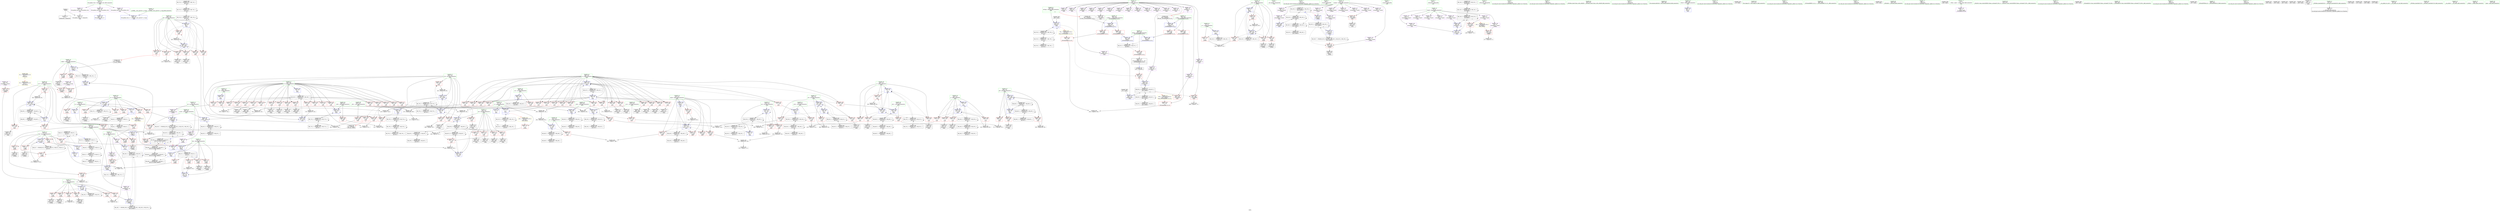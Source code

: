digraph "SVFG" {
	label="SVFG";

	Node0x55d319abab30 [shape=record,color=grey,label="{NodeID: 0\nNullPtr}"];
	Node0x55d319abab30 -> Node0x55d319abdba0[style=solid];
	Node0x55d319abab30 -> Node0x55d319acd5b0[style=solid];
	Node0x55d319b100b0 [shape=record,color=black,label="{NodeID: 609\nMR_74V_2 = PHI(MR_74V_3, MR_74V_1, )\npts\{239 \}\n}"];
	Node0x55d319b100b0 -> Node0x55d319b1f730[style=dashed];
	Node0x55d319acb030 [shape=record,color=red,label="{NodeID: 277\n387\<--226\n\<--i35\nmain\n}"];
	Node0x55d319acb030 -> Node0x55d319ad7d60[style=solid];
	Node0x55d319abc000 [shape=record,color=black,label="{NodeID: 111\n475\<--474\nidxprom99\<--\nmain\n}"];
	Node0x55d319b27530 [shape=record,color=yellow,style=double,label="{NodeID: 720\n78V_1 = ENCHI(MR_78V_0)\npts\{243 \}\nFun[_ZSt3minIiERKT_S2_S2_]}"];
	Node0x55d319b27530 -> Node0x55d319acce40[style=dashed];
	Node0x55d319afecf0 [shape=record,color=black,label="{NodeID: 554\nMR_6V_6 = PHI(MR_6V_9, MR_6V_5, )\npts\{18 \}\n|{|<s2>5}}"];
	Node0x55d319afecf0 -> Node0x55d319af2b20[style=dashed];
	Node0x55d319afecf0 -> Node0x55d319afecf0[style=dashed];
	Node0x55d319afecf0:s2 -> Node0x55d319acd850[style=dashed,color=red];
	Node0x55d319ac4e30 [shape=record,color=blue,label="{NodeID: 388\n592\<--609\nretval\<--\n_ZSt3minIiERKT_S2_S2_\n}"];
	Node0x55d319ac4e30 -> Node0x55d319b22e90[style=dashed];
	Node0x55d319ac04a0 [shape=record,color=red,label="{NodeID: 222\n458\<--202\n\<--m\nmain\n}"];
	Node0x55d319ac04a0 -> Node0x55d319abbd90[style=solid];
	Node0x55d319abca70 [shape=record,color=green,label="{NodeID: 56\n232\<--233\n_b41\<--_b41_field_insensitive\nmain\n}"];
	Node0x55d319abca70 -> Node0x55d319acb440[style=solid];
	Node0x55d319abca70 -> Node0x55d319acf8d0[style=solid];
	Node0x55d319ac6ca0 [shape=record,color=grey,label="{NodeID: 499\n405 = cmp(403, 404, )\n}"];
	Node0x55d319acded0 [shape=record,color=blue,label="{NodeID: 333\n69\<--15\ndir\<--\n_Z3bfsii\n}"];
	Node0x55d319acded0 -> Node0x55d319ac4880[style=dashed];
	Node0x55d319acded0 -> Node0x55d319ac4950[style=dashed];
	Node0x55d319acded0 -> Node0x55d319ac4a20[style=dashed];
	Node0x55d319acded0 -> Node0x55d319abec40[style=dashed];
	Node0x55d319acded0 -> Node0x55d319ace550[style=dashed];
	Node0x55d319acded0 -> Node0x55d319b14210[style=dashed];
	Node0x55d319ac3610 [shape=record,color=purple,label="{NodeID: 167\n125\<--29\narrayidx9\<--_ZL2di\n_Z3bfsii\n}"];
	Node0x55d319ac3610 -> Node0x55d319abf940[style=solid];
	Node0x55d319a82ec0 [shape=record,color=green,label="{NodeID: 1\n7\<--1\n__dso_handle\<--dummyObj\nGlob }"];
	Node0x55d319b105b0 [shape=record,color=black,label="{NodeID: 610\nMR_76V_2 = PHI(MR_76V_3, MR_76V_1, )\npts\{241 \}\n}"];
	Node0x55d319b105b0 -> Node0x55d319b1fc30[style=dashed];
	Node0x55d319acb100 [shape=record,color=red,label="{NodeID: 278\n362\<--228\n\<--_b36\nmain\n}"];
	Node0x55d319acb100 -> Node0x55d319ad8660[style=solid];
	Node0x55d319abc0d0 [shape=record,color=black,label="{NodeID: 112\n478\<--477\nidxprom101\<--\nmain\n}"];
	Node0x55d319ac0570 [shape=record,color=red,label="{NodeID: 223\n474\<--202\n\<--m\nmain\n}"];
	Node0x55d319ac0570 -> Node0x55d319abc000[style=solid];
	Node0x55d319abcb40 [shape=record,color=green,label="{NodeID: 57\n234\<--235\ni55\<--i55_field_insensitive\nmain\n}"];
	Node0x55d319abcb40 -> Node0x55d319acb510[style=solid];
	Node0x55d319abcb40 -> Node0x55d319acb5e0[style=solid];
	Node0x55d319abcb40 -> Node0x55d319acb6b0[style=solid];
	Node0x55d319abcb40 -> Node0x55d319acb780[style=solid];
	Node0x55d319abcb40 -> Node0x55d319acb850[style=solid];
	Node0x55d319abcb40 -> Node0x55d319acb920[style=solid];
	Node0x55d319abcb40 -> Node0x55d319acb9f0[style=solid];
	Node0x55d319abcb40 -> Node0x55d319acfc10[style=solid];
	Node0x55d319abcb40 -> Node0x55d319ad00f0[style=solid];
	Node0x55d319b22e90 [shape=record,color=black,label="{NodeID: 666\nMR_91V_3 = PHI(MR_91V_4, MR_91V_2, )\npts\{593 \}\n}"];
	Node0x55d319b22e90 -> Node0x55d319acca30[style=dashed];
	Node0x55d319ac6e20 [shape=record,color=grey,label="{NodeID: 500\n408 = cmp(407, 80, )\n}"];
	Node0x55d319acdfa0 [shape=record,color=blue,label="{NodeID: 334\n71\<--116\n_a\<--\n_Z3bfsii\n}"];
	Node0x55d319acdfa0 -> Node0x55d319abed10[style=dashed];
	Node0x55d319acdfa0 -> Node0x55d319b14710[style=dashed];
	Node0x55d319ac36e0 [shape=record,color=purple,label="{NodeID: 168\n132\<--30\narrayidx11\<--_ZL2dj\n_Z3bfsii\n}"];
	Node0x55d319ac36e0 -> Node0x55d319abfa10[style=solid];
	Node0x55d319a82f50 [shape=record,color=green,label="{NodeID: 2\n15\<--1\n\<--dummyObj\nCan only get source location for instruction, argument, global var or function.}"];
	Node0x55d319b10ab0 [shape=record,color=black,label="{NodeID: 611\nMR_78V_2 = PHI(MR_78V_3, MR_78V_1, )\npts\{243 \}\n}"];
	Node0x55d319b10ab0 -> Node0x55d319b20130[style=dashed];
	Node0x55d319acb1d0 [shape=record,color=red,label="{NodeID: 279\n369\<--230\n\<--j40\nmain\n}"];
	Node0x55d319acb1d0 -> Node0x55d319ad8ae0[style=solid];
	Node0x55d319abc1a0 [shape=record,color=black,label="{NodeID: 113\n481\<--480\nidxprom103\<--\nmain\n}"];
	Node0x55d319ac0640 [shape=record,color=red,label="{NodeID: 224\n485\<--202\n\<--m\nmain\n}"];
	Node0x55d319ac0640 -> Node0x55d319abc270[style=solid];
	Node0x55d319abcc10 [shape=record,color=green,label="{NodeID: 58\n236\<--237\n_b56\<--_b56_field_insensitive\nmain\n}"];
	Node0x55d319abcc10 -> Node0x55d319acbac0[style=solid];
	Node0x55d319abcc10 -> Node0x55d319acfce0[style=solid];
	Node0x55d319ace070 [shape=record,color=blue,label="{NodeID: 335\n73\<--127\nuu\<--add\n_Z3bfsii\n}"];
	Node0x55d319ace070 -> Node0x55d319abede0[style=dashed];
	Node0x55d319ace070 -> Node0x55d319abeeb0[style=dashed];
	Node0x55d319ace070 -> Node0x55d319abef80[style=dashed];
	Node0x55d319ace070 -> Node0x55d319abf050[style=dashed];
	Node0x55d319ace070 -> Node0x55d319abf120[style=dashed];
	Node0x55d319ace070 -> Node0x55d319abf1f0[style=dashed];
	Node0x55d319ace070 -> Node0x55d319ace070[style=dashed];
	Node0x55d319ace070 -> Node0x55d319b14c10[style=dashed];
	Node0x55d319ac37b0 [shape=record,color=purple,label="{NodeID: 169\n629\<--33\nllvm.global_ctors_0\<--llvm.global_ctors\nGlob }"];
	Node0x55d319ac37b0 -> Node0x55d319acd3b0[style=solid];
	Node0x55d319a83c50 [shape=record,color=green,label="{NodeID: 3\n29\<--1\n_ZL2di\<--dummyObj\nGlob }"];
	Node0x55d319b10fb0 [shape=record,color=black,label="{NodeID: 612\nMR_80V_2 = PHI(MR_80V_3, MR_80V_1, )\npts\{245 \}\n}"];
	Node0x55d319b10fb0 -> Node0x55d319b20630[style=dashed];
	Node0x55d319acb2a0 [shape=record,color=red,label="{NodeID: 280\n376\<--230\n\<--j40\nmain\n}"];
	Node0x55d319acb2a0 -> Node0x55d319abb8b0[style=solid];
	Node0x55d319abc270 [shape=record,color=black,label="{NodeID: 114\n486\<--485\nidxprom106\<--\nmain\n}"];
	Node0x55d319affbf0 [shape=record,color=black,label="{NodeID: 557\nMR_26V_9 = PHI(MR_26V_12, MR_26V_8, )\npts\{130000 \}\n|{|<s4>5}}"];
	Node0x55d319affbf0 -> Node0x55d319acc6f0[style=dashed];
	Node0x55d319affbf0 -> Node0x55d319affbf0[style=dashed];
	Node0x55d319affbf0 -> Node0x55d319b07eb0[style=dashed];
	Node0x55d319affbf0 -> Node0x55d319b21a30[style=dashed];
	Node0x55d319affbf0:s4 -> Node0x55d319acdb90[style=dashed,color=red];
	Node0x55d319ac0710 [shape=record,color=red,label="{NodeID: 225\n501\<--202\n\<--m\nmain\n}"];
	Node0x55d319ac0710 -> Node0x55d319ac0d70[style=solid];
	Node0x55d319abcce0 [shape=record,color=green,label="{NodeID: 59\n238\<--239\nj60\<--j60_field_insensitive\nmain\n}"];
	Node0x55d319abcce0 -> Node0x55d319acbb90[style=solid];
	Node0x55d319abcce0 -> Node0x55d319acbc60[style=solid];
	Node0x55d319abcce0 -> Node0x55d319acbd30[style=solid];
	Node0x55d319abcce0 -> Node0x55d319acbe00[style=solid];
	Node0x55d319abcce0 -> Node0x55d319acbed0[style=solid];
	Node0x55d319abcce0 -> Node0x55d319acbfa0[style=solid];
	Node0x55d319abcce0 -> Node0x55d319acc070[style=solid];
	Node0x55d319abcce0 -> Node0x55d319acfdb0[style=solid];
	Node0x55d319abcce0 -> Node0x55d319ad0020[style=solid];
	Node0x55d319ace140 [shape=record,color=blue,label="{NodeID: 336\n75\<--134\nvv\<--add12\n_Z3bfsii\n}"];
	Node0x55d319ace140 -> Node0x55d319abf2c0[style=dashed];
	Node0x55d319ace140 -> Node0x55d319abf390[style=dashed];
	Node0x55d319ace140 -> Node0x55d319abf460[style=dashed];
	Node0x55d319ace140 -> Node0x55d319abf530[style=dashed];
	Node0x55d319ace140 -> Node0x55d319abf600[style=dashed];
	Node0x55d319ace140 -> Node0x55d319abf6d0[style=dashed];
	Node0x55d319ace140 -> Node0x55d319ace140[style=dashed];
	Node0x55d319ace140 -> Node0x55d319b15110[style=dashed];
	Node0x55d319ac38b0 [shape=record,color=purple,label="{NodeID: 170\n630\<--33\nllvm.global_ctors_1\<--llvm.global_ctors\nGlob }"];
	Node0x55d319ac38b0 -> Node0x55d319acd4b0[style=solid];
	Node0x55d319a83ce0 [shape=record,color=green,label="{NodeID: 4\n30\<--1\n_ZL2dj\<--dummyObj\nGlob }"];
	Node0x55d319b114b0 [shape=record,color=black,label="{NodeID: 613\nMR_82V_2 = PHI(MR_82V_3, MR_82V_1, )\npts\{247 \}\n}"];
	Node0x55d319b114b0 -> Node0x55d319b20b30[style=dashed];
	Node0x55d319acb370 [shape=record,color=red,label="{NodeID: 281\n382\<--230\n\<--j40\nmain\n}"];
	Node0x55d319acb370 -> Node0x55d319ad6ce0[style=solid];
	Node0x55d319abc340 [shape=record,color=black,label="{NodeID: 115\n489\<--488\nidxprom108\<--\nmain\n}"];
	Node0x55d319b000f0 [shape=record,color=black,label="{NodeID: 558\nMR_88V_6 = PHI(MR_88V_9, MR_88V_5, )\npts\{16 210000 240000 \}\n|{|<s2>5|<s3>5|<s4>5}}"];
	Node0x55d319b000f0 -> Node0x55d319b000f0[style=dashed];
	Node0x55d319b000f0 -> Node0x55d319b06a50[style=dashed];
	Node0x55d319b000f0:s2 -> Node0x55d319acd920[style=dashed,color=red];
	Node0x55d319b000f0:s3 -> Node0x55d319acd9f0[style=dashed,color=red];
	Node0x55d319b000f0:s4 -> Node0x55d319acdac0[style=dashed,color=red];
	Node0x55d319ac07e0 [shape=record,color=red,label="{NodeID: 226\n517\<--202\n\<--m\nmain\n}"];
	Node0x55d319abcdb0 [shape=record,color=green,label="{NodeID: 60\n240\<--241\n_b61\<--_b61_field_insensitive\nmain\n}"];
	Node0x55d319abcdb0 -> Node0x55d319acc140[style=solid];
	Node0x55d319abcdb0 -> Node0x55d319acfe80[style=solid];
	Node0x55d319b23d90 [shape=record,color=yellow,style=double,label="{NodeID: 669\n2V_1 = ENCHI(MR_2V_0)\npts\{1 \}\nFun[main]|{<s0>5}}"];
	Node0x55d319b23d90:s0 -> Node0x55d319b26430[style=dashed,color=red];
	Node0x55d319ace210 [shape=record,color=blue,label="{NodeID: 337\n173\<--95\narrayidx33\<--\n_Z3bfsii\n}"];
	Node0x55d319ace210 -> Node0x55d319afddf0[style=dashed];
	Node0x55d319ac39b0 [shape=record,color=purple,label="{NodeID: 171\n631\<--33\nllvm.global_ctors_2\<--llvm.global_ctors\nGlob }"];
	Node0x55d319ac39b0 -> Node0x55d319acd5b0[style=solid];
	Node0x55d319a862e0 [shape=record,color=green,label="{NodeID: 5\n31\<--1\n_ZSt4cerr\<--dummyObj\nGlob }"];
	Node0x55d319b119b0 [shape=record,color=black,label="{NodeID: 614\nMR_24V_2 = PHI(MR_24V_3, MR_24V_1, )\npts\{90000 \}\n}"];
	Node0x55d319b119b0 -> Node0x55d319b21030[style=dashed];
	Node0x55d319acb440 [shape=record,color=red,label="{NodeID: 282\n370\<--232\n\<--_b41\nmain\n}"];
	Node0x55d319acb440 -> Node0x55d319ad8ae0[style=solid];
	Node0x55d319ac0ca0 [shape=record,color=black,label="{NodeID: 116\n492\<--491\nidxprom110\<--\nmain\n}"];
	Node0x55d319ac08b0 [shape=record,color=red,label="{NodeID: 227\n533\<--202\n\<--m\nmain\n}"];
	Node0x55d319ac08b0 -> Node0x55d319ad69e0[style=solid];
	Node0x55d319abce80 [shape=record,color=green,label="{NodeID: 61\n242\<--243\nref.tmp\<--ref.tmp_field_insensitive\nmain\n|{|<s1>8}}"];
	Node0x55d319abce80 -> Node0x55d319ad0290[style=solid];
	Node0x55d319abce80:s1 -> Node0x55d319b5e460[style=solid,color=red];
	Node0x55d319ace2e0 [shape=record,color=blue,label="{NodeID: 338\n17\<--176\nlast\<--inc34\n_Z3bfsii\n}"];
	Node0x55d319ace2e0 -> Node0x55d319ac3f90[style=dashed];
	Node0x55d319ace2e0 -> Node0x55d319ac4060[style=dashed];
	Node0x55d319ace2e0 -> Node0x55d319afd8f0[style=dashed];
	Node0x55d319ac3ab0 [shape=record,color=red,label="{NodeID: 172\n97\<--14\n\<--first\n_Z3bfsii\n}"];
	Node0x55d319ac3ab0 -> Node0x55d319ad9e60[style=solid];
	Node0x55d319a86370 [shape=record,color=green,label="{NodeID: 6\n32\<--1\n_ZSt4cout\<--dummyObj\nGlob }"];
	Node0x55d319b11eb0 [shape=record,color=black,label="{NodeID: 615\nMR_85V_2 = PHI(MR_85V_3, MR_85V_1, )\npts\{110000 \}\n}"];
	Node0x55d319b11eb0 -> Node0x55d319b21530[style=dashed];
	Node0x55d319acb510 [shape=record,color=red,label="{NodeID: 283\n395\<--234\n\<--i55\nmain\n}"];
	Node0x55d319acb510 -> Node0x55d319ada2e0[style=solid];
	Node0x55d319ac0d70 [shape=record,color=black,label="{NodeID: 117\n502\<--501\nidxprom113\<--\nmain\n}"];
	Node0x55d319ac0980 [shape=record,color=red,label="{NodeID: 228\n542\<--202\n\<--m\nmain\n}"];
	Node0x55d319abcf50 [shape=record,color=green,label="{NodeID: 62\n244\<--245\ni127\<--i127_field_insensitive\nmain\n}"];
	Node0x55d319abcf50 -> Node0x55d319acc210[style=solid];
	Node0x55d319abcf50 -> Node0x55d319acc2e0[style=solid];
	Node0x55d319abcf50 -> Node0x55d319acc3b0[style=solid];
	Node0x55d319abcf50 -> Node0x55d319acc480[style=solid];
	Node0x55d319abcf50 -> Node0x55d319ad0500[style=solid];
	Node0x55d319abcf50 -> Node0x55d319ad06a0[style=solid];
	Node0x55d319ace3b0 [shape=record,color=blue,label="{NodeID: 339\n181\<--178\narrayidx36\<--\n_Z3bfsii\n}"];
	Node0x55d319ace3b0 -> Node0x55d319afe2f0[style=dashed];
	Node0x55d319ac3b80 [shape=record,color=red,label="{NodeID: 173\n101\<--14\n\<--first\n_Z3bfsii\n}"];
	Node0x55d319ac3b80 -> Node0x55d319abe010[style=solid];
	Node0x55d319a82b60 [shape=record,color=green,label="{NodeID: 7\n34\<--1\n\<--dummyObj\nCan only get source location for instruction, argument, global var or function.}"];
	Node0x55d319b123b0 [shape=record,color=black,label="{NodeID: 616\nMR_26V_2 = PHI(MR_26V_3, MR_26V_1, )\npts\{130000 \}\n}"];
	Node0x55d319b123b0 -> Node0x55d319b21a30[style=dashed];
	Node0x55d319acb5e0 [shape=record,color=red,label="{NodeID: 284\n407\<--234\n\<--i55\nmain\n}"];
	Node0x55d319acb5e0 -> Node0x55d319ac6e20[style=solid];
	Node0x55d319ac0e40 [shape=record,color=black,label="{NodeID: 118\n505\<--504\nidxprom115\<--\nmain\n}"];
	Node0x55d319ac0a50 [shape=record,color=red,label="{NodeID: 229\n551\<--202\n\<--m\nmain\n}"];
	Node0x55d319ac0a50 -> Node0x55d319ac0fe0[style=solid];
	Node0x55d319abd020 [shape=record,color=green,label="{NodeID: 63\n246\<--247\n_b128\<--_b128_field_insensitive\nmain\n}"];
	Node0x55d319abd020 -> Node0x55d319acc550[style=solid];
	Node0x55d319abd020 -> Node0x55d319ad05d0[style=solid];
	Node0x55d319aef3c0 [shape=record,color=black,label="{NodeID: 506\nMR_60V_10 = PHI(MR_60V_8, MR_60V_7, )\npts\{225 \}\n}"];
	Node0x55d319aef3c0 -> Node0x55d319acaa80[style=dashed];
	Node0x55d319aef3c0 -> Node0x55d319acff50[style=dashed];
	Node0x55d319aef3c0 -> Node0x55d319aef3c0[style=dashed];
	Node0x55d319aef3c0 -> Node0x55d319af3020[style=dashed];
	Node0x55d319ace480 [shape=record,color=blue,label="{NodeID: 340\n186\<--183\narrayidx38\<--\n_Z3bfsii\n}"];
	Node0x55d319ace480 -> Node0x55d319afe7f0[style=dashed];
	Node0x55d319ac3c50 [shape=record,color=red,label="{NodeID: 174\n106\<--14\n\<--first\n_Z3bfsii\n}"];
	Node0x55d319ac3c50 -> Node0x55d319abe0e0[style=solid];
	Node0x55d319a82bf0 [shape=record,color=green,label="{NodeID: 8\n80\<--1\n\<--dummyObj\nCan only get source location for instruction, argument, global var or function.}"];
	Node0x55d319b128b0 [shape=record,color=black,label="{NodeID: 617\nMR_88V_2 = PHI(MR_88V_3, MR_88V_1, )\npts\{16 210000 240000 \}\n}"];
	Node0x55d319b128b0 -> Node0x55d319b21f30[style=dashed];
	Node0x55d319ad5f60 [shape=record,color=grey,label="{NodeID: 451\n176 = Binary(175, 80, )\n}"];
	Node0x55d319ad5f60 -> Node0x55d319ace2e0[style=solid];
	Node0x55d319acb6b0 [shape=record,color=red,label="{NodeID: 285\n410\<--234\n\<--i55\nmain\n}"];
	Node0x55d319acb6b0 -> Node0x55d319ad9560[style=solid];
	Node0x55d319ac0f10 [shape=record,color=black,label="{NodeID: 119\n508\<--507\nidxprom117\<--\nmain\n}"];
	Node0x55d319ac0b20 [shape=record,color=red,label="{NodeID: 230\n575\<--202\n\<--m\nmain\n}"];
	Node0x55d319ac0b20 -> Node0x55d319ad6260[style=solid];
	Node0x55d319abd0f0 [shape=record,color=green,label="{NodeID: 64\n251\<--252\n_ZNSt8ios_base15sync_with_stdioEb\<--_ZNSt8ios_base15sync_with_stdioEb_field_insensitive\n}"];
	Node0x55d319ace550 [shape=record,color=blue,label="{NodeID: 341\n69\<--192\ndir\<--inc40\n_Z3bfsii\n}"];
	Node0x55d319ace550 -> Node0x55d319ac4880[style=dashed];
	Node0x55d319ace550 -> Node0x55d319ac4950[style=dashed];
	Node0x55d319ace550 -> Node0x55d319ac4a20[style=dashed];
	Node0x55d319ace550 -> Node0x55d319abec40[style=dashed];
	Node0x55d319ace550 -> Node0x55d319ace550[style=dashed];
	Node0x55d319ace550 -> Node0x55d319b14210[style=dashed];
	Node0x55d319ac3d20 [shape=record,color=red,label="{NodeID: 175\n111\<--14\n\<--first\n_Z3bfsii\n}"];
	Node0x55d319ac3d20 -> Node0x55d319ad78e0[style=solid];
	Node0x55d319a69410 [shape=record,color=green,label="{NodeID: 9\n95\<--1\n\<--dummyObj\nCan only get source location for instruction, argument, global var or function.}"];
	Node0x55d319b12e10 [shape=record,color=black,label="{NodeID: 618\nMR_4V_3 = PHI(MR_4V_4, MR_4V_2, )\npts\{16 \}\n|{|<s5>5}}"];
	Node0x55d319b12e10 -> Node0x55d319ac3ab0[style=dashed];
	Node0x55d319b12e10 -> Node0x55d319ac3b80[style=dashed];
	Node0x55d319b12e10 -> Node0x55d319ac3c50[style=dashed];
	Node0x55d319b12e10 -> Node0x55d319ac3d20[style=dashed];
	Node0x55d319b12e10 -> Node0x55d319acde00[style=dashed];
	Node0x55d319b12e10:s5 -> Node0x55d319b000f0[style=dashed,color=blue];
	Node0x55d319ad60e0 [shape=record,color=grey,label="{NodeID: 452\n341 = Binary(340, 80, )\n}"];
	Node0x55d319ad60e0 -> Node0x55d319acf320[style=solid];
	Node0x55d319acb780 [shape=record,color=red,label="{NodeID: 286\n421\<--234\n\<--i55\nmain\n}"];
	Node0x55d319acb780 -> Node0x55d319abb980[style=solid];
	Node0x55d319ac0fe0 [shape=record,color=black,label="{NodeID: 120\n552\<--551\nidxprom139\<--\nmain\n}"];
	Node0x55d319ac8b10 [shape=record,color=red,label="{NodeID: 231\n258\<--204\n\<--_b\nmain\n}"];
	Node0x55d319ac8b10 -> Node0x55d319ada160[style=solid];
	Node0x55d319abd1c0 [shape=record,color=green,label="{NodeID: 65\n288\<--289\nllvm.memset.p0i8.i64\<--llvm.memset.p0i8.i64_field_insensitive\n}"];
	Node0x55d319ace620 [shape=record,color=blue,label="{NodeID: 342\n200\<--15\nretval\<--\nmain\n}"];
	Node0x55d319ac3df0 [shape=record,color=red,label="{NodeID: 176\n98\<--17\n\<--last\n_Z3bfsii\n}"];
	Node0x55d319ac3df0 -> Node0x55d319ad9e60[style=solid];
	Node0x55d319a694a0 [shape=record,color=green,label="{NodeID: 10\n116\<--1\n\<--dummyObj\nCan only get source location for instruction, argument, global var or function.}"];
	Node0x55d319b5b7b0 [shape=record,color=black,label="{NodeID: 785\n45 = PHI()\n}"];
	Node0x55d319b13310 [shape=record,color=black,label="{NodeID: 619\nMR_6V_3 = PHI(MR_6V_4, MR_6V_2, )\npts\{18 \}\n|{|<s5>5|<s6>5}}"];
	Node0x55d319b13310 -> Node0x55d319ac3df0[style=dashed];
	Node0x55d319b13310 -> Node0x55d319ac3ec0[style=dashed];
	Node0x55d319b13310 -> Node0x55d319ace2e0[style=dashed];
	Node0x55d319b13310 -> Node0x55d319afd8f0[style=dashed];
	Node0x55d319b13310 -> Node0x55d319b13310[style=dashed];
	Node0x55d319b13310:s5 -> Node0x55d319ac4130[style=dashed,color=blue];
	Node0x55d319b13310:s6 -> Node0x55d319afecf0[style=dashed,color=blue];
	Node0x55d319ad6260 [shape=record,color=grey,label="{NodeID: 453\n576 = Binary(575, 80, )\n}"];
	Node0x55d319ad6260 -> Node0x55d319ac4af0[style=solid];
	Node0x55d319acb850 [shape=record,color=red,label="{NodeID: 287\n430\<--234\n\<--i55\nmain\n}"];
	Node0x55d319acb850 -> Node0x55d319abbb20[style=solid];
	Node0x55d319ac10b0 [shape=record,color=black,label="{NodeID: 121\n555\<--554\nidxprom141\<--\nmain\n}"];
	Node0x55d319ac8ba0 [shape=record,color=red,label="{NodeID: 232\n264\<--206\n\<--n\nmain\n}"];
	Node0x55d319ac8ba0 -> Node0x55d319ada460[style=solid];
	Node0x55d319abd290 [shape=record,color=green,label="{NodeID: 66\n472\<--473\nllvm.ctpop.i32\<--llvm.ctpop.i32_field_insensitive\n}"];
	Node0x55d319ace6f0 [shape=record,color=blue,label="{NodeID: 343\n202\<--80\nm\<--\nmain\n}"];
	Node0x55d319ace6f0 -> Node0x55d319b0abb0[style=dashed];
	Node0x55d319ac3ec0 [shape=record,color=red,label="{NodeID: 177\n175\<--17\n\<--last\n_Z3bfsii\n}"];
	Node0x55d319ac3ec0 -> Node0x55d319ad5f60[style=solid];
	Node0x55d319a69530 [shape=record,color=green,label="{NodeID: 11\n250\<--1\n\<--dummyObj\nCan only get source location for instruction, argument, global var or function.}"];
	Node0x55d319b5d1d0 [shape=record,color=black,label="{NodeID: 786\n471 = PHI()\n}"];
	Node0x55d319b5d1d0 -> Node0x55d319ad01c0[style=solid];
	Node0x55d319b13810 [shape=record,color=black,label="{NodeID: 620\nMR_12V_3 = PHI(MR_12V_4, MR_12V_2, )\npts\{66 \}\n}"];
	Node0x55d319b13810 -> Node0x55d319acdc60[style=dashed];
	Node0x55d319ad63e0 [shape=record,color=grey,label="{NodeID: 454\n571 = Binary(570, 80, )\n}"];
	Node0x55d319ad63e0 -> Node0x55d319ad0770[style=solid];
	Node0x55d319acb920 [shape=record,color=red,label="{NodeID: 288\n439\<--234\n\<--i55\nmain\n|{<s0>5}}"];
	Node0x55d319acb920:s0 -> Node0x55d319b5e020[style=solid,color=red];
	Node0x55d319ac1180 [shape=record,color=black,label="{NodeID: 122\n558\<--557\nidxprom143\<--\nmain\n}"];
	Node0x55d319ac8c70 [shape=record,color=red,label="{NodeID: 233\n269\<--206\n\<--n\nmain\n}"];
	Node0x55d319ac8c70 -> Node0x55d319ad81e0[style=solid];
	Node0x55d319abd360 [shape=record,color=green,label="{NodeID: 67\n498\<--499\n_ZSt3minIiERKT_S2_S2_\<--_ZSt3minIiERKT_S2_S2__field_insensitive\n}"];
	Node0x55d319ace7c0 [shape=record,color=blue,label="{NodeID: 344\n204\<--255\n_b\<--\nmain\n}"];
	Node0x55d319ace7c0 -> Node0x55d319ac8b10[style=dashed];
	Node0x55d319ac3f90 [shape=record,color=red,label="{NodeID: 178\n179\<--17\n\<--last\n_Z3bfsii\n}"];
	Node0x55d319ac3f90 -> Node0x55d319abe900[style=solid];
	Node0x55d319a697a0 [shape=record,color=green,label="{NodeID: 12\n255\<--1\n\<--dummyObj\nCan only get source location for instruction, argument, global var or function.}"];
	Node0x55d319b5d2a0 [shape=record,color=black,label="{NodeID: 787\n543 = PHI()\n}"];
	Node0x55d319b13d10 [shape=record,color=black,label="{NodeID: 621\nMR_14V_3 = PHI(MR_14V_4, MR_14V_2, )\npts\{68 \}\n}"];
	Node0x55d319b13d10 -> Node0x55d319acdd30[style=dashed];
	Node0x55d319ad6560 [shape=record,color=grey,label="{NodeID: 455\n320 = Binary(80, 319, )\n}"];
	Node0x55d319ad6560 -> Node0x55d319ad66e0[style=solid];
	Node0x55d319acb9f0 [shape=record,color=red,label="{NodeID: 289\n454\<--234\n\<--i55\nmain\n}"];
	Node0x55d319acb9f0 -> Node0x55d319ad7a60[style=solid];
	Node0x55d319ac1250 [shape=record,color=black,label="{NodeID: 123\n589\<--612\n_ZSt3minIiERKT_S2_S2__ret\<--\n_ZSt3minIiERKT_S2_S2_\n|{<s0>8}}"];
	Node0x55d319ac1250:s0 -> Node0x55d319b5db50[style=solid,color=blue];
	Node0x55d319ac8d40 [shape=record,color=red,label="{NodeID: 234\n275\<--206\n\<--n\nmain\n}"];
	Node0x55d319ac8d40 -> Node0x55d319aceb00[style=solid];
	Node0x55d319abd430 [shape=record,color=green,label="{NodeID: 68\n519\<--520\n_ZNSolsEi\<--_ZNSolsEi_field_insensitive\n}"];
	Node0x55d319ace890 [shape=record,color=blue,label="{NodeID: 345\n206\<--80\nn\<--\nmain\n}"];
	Node0x55d319ace890 -> Node0x55d319ac8ba0[style=dashed];
	Node0x55d319ace890 -> Node0x55d319ac8c70[style=dashed];
	Node0x55d319ace890 -> Node0x55d319ac8d40[style=dashed];
	Node0x55d319ace890 -> Node0x55d319ac8e10[style=dashed];
	Node0x55d319ace890 -> Node0x55d319ac8ee0[style=dashed];
	Node0x55d319ace890 -> Node0x55d319ac8fb0[style=dashed];
	Node0x55d319ace890 -> Node0x55d319ac9080[style=dashed];
	Node0x55d319ace890 -> Node0x55d319ac9150[style=dashed];
	Node0x55d319ace890 -> Node0x55d319ac9220[style=dashed];
	Node0x55d319ace890 -> Node0x55d319ac92f0[style=dashed];
	Node0x55d319ace890 -> Node0x55d319ac93c0[style=dashed];
	Node0x55d319ace890 -> Node0x55d319ac9490[style=dashed];
	Node0x55d319ace890 -> Node0x55d319ac9560[style=dashed];
	Node0x55d319ace890 -> Node0x55d319ac9630[style=dashed];
	Node0x55d319ace890 -> Node0x55d319ac9700[style=dashed];
	Node0x55d319ace890 -> Node0x55d319ac97d0[style=dashed];
	Node0x55d319ace890 -> Node0x55d319ac98a0[style=dashed];
	Node0x55d319ace890 -> Node0x55d319ac9970[style=dashed];
	Node0x55d319ace890 -> Node0x55d319ac9a40[style=dashed];
	Node0x55d319ace890 -> Node0x55d319ad0770[style=dashed];
	Node0x55d319ace890 -> Node0x55d319b0b0b0[style=dashed];
	Node0x55d319ac4060 [shape=record,color=red,label="{NodeID: 179\n184\<--17\n\<--last\n_Z3bfsii\n}"];
	Node0x55d319ac4060 -> Node0x55d319abe9d0[style=solid];
	Node0x55d319a69870 [shape=record,color=green,label="{NodeID: 13\n286\<--1\n\<--dummyObj\nCan only get source location for instruction, argument, global var or function.}"];
	Node0x55d319b5d370 [shape=record,color=black,label="{NodeID: 788\n544 = PHI()\n}"];
	Node0x55d319b14210 [shape=record,color=black,label="{NodeID: 622\nMR_16V_2 = PHI(MR_16V_4, MR_16V_1, )\npts\{70 \}\n}"];
	Node0x55d319b14210 -> Node0x55d319acded0[style=dashed];
	Node0x55d319ad66e0 [shape=record,color=grey,label="{NodeID: 456\n321 = Binary(318, 320, )\n}"];
	Node0x55d319ad66e0 -> Node0x55d319ad8c60[style=solid];
	Node0x55d319acbac0 [shape=record,color=red,label="{NodeID: 290\n396\<--236\n\<--_b56\nmain\n}"];
	Node0x55d319acbac0 -> Node0x55d319ada2e0[style=solid];
	Node0x55d319ac1320 [shape=record,color=purple,label="{NodeID: 124\n44\<--4\n\<--_ZStL8__ioinit\n__cxx_global_var_init\n}"];
	Node0x55d319ac8e10 [shape=record,color=red,label="{NodeID: 235\n280\<--206\n\<--n\nmain\n}"];
	Node0x55d319ac8e10 -> Node0x55d319abeb70[style=solid];
	Node0x55d319abd530 [shape=record,color=green,label="{NodeID: 69\n523\<--524\n_ZStlsISt11char_traitsIcEERSt13basic_ostreamIcT_ES5_c\<--_ZStlsISt11char_traitsIcEERSt13basic_ostreamIcT_ES5_c_field_insensitive\n}"];
	Node0x55d319af1220 [shape=record,color=black,label="{NodeID: 512\nMR_50V_6 = PHI(MR_50V_7, MR_50V_5, )\npts\{215 \}\n}"];
	Node0x55d319af1220 -> Node0x55d319aca0c0[style=dashed];
	Node0x55d319af1220 -> Node0x55d319aca190[style=dashed];
	Node0x55d319af1220 -> Node0x55d319aced70[style=dashed];
	Node0x55d319af1220 -> Node0x55d319acf320[style=dashed];
	Node0x55d319af1220 -> Node0x55d319af1220[style=dashed];
	Node0x55d319af1220 -> Node0x55d319b1bb30[style=dashed];
	Node0x55d319ace960 [shape=record,color=blue,label="{NodeID: 346\n208\<--255\n_b1\<--\nmain\n}"];
	Node0x55d319ace960 -> Node0x55d319ac9b10[style=dashed];
	Node0x55d319ace960 -> Node0x55d319b0b5b0[style=dashed];
	Node0x55d319ac4130 [shape=record,color=red,label="{NodeID: 180\n442\<--17\n\<--last\nmain\n}"];
	Node0x55d319ac4130 -> Node0x55d319ad7ee0[style=solid];
	Node0x55d319a84190 [shape=record,color=green,label="{NodeID: 14\n287\<--1\n\<--dummyObj\nCan only get source location for instruction, argument, global var or function.}"];
	Node0x55d319b5d440 [shape=record,color=black,label="{NodeID: 789\n546 = PHI()\n}"];
	Node0x55d319b14710 [shape=record,color=black,label="{NodeID: 623\nMR_18V_2 = PHI(MR_18V_3, MR_18V_1, )\npts\{72 \}\n}"];
	Node0x55d319b14710 -> Node0x55d319acdfa0[style=dashed];
	Node0x55d319ad6860 [shape=record,color=grey,label="{NodeID: 457\n565 = Binary(564, 80, )\n}"];
	Node0x55d319ad6860 -> Node0x55d319ad06a0[style=solid];
	Node0x55d319acbb90 [shape=record,color=red,label="{NodeID: 291\n403\<--238\n\<--j60\nmain\n}"];
	Node0x55d319acbb90 -> Node0x55d319ac6ca0[style=solid];
	Node0x55d319ac13f0 [shape=record,color=purple,label="{NodeID: 125\n152\<--8\narrayidx20\<--board\n_Z3bfsii\n}"];
	Node0x55d319ac8ee0 [shape=record,color=red,label="{NodeID: 236\n292\<--206\n\<--n\nmain\n}"];
	Node0x55d319ac8ee0 -> Node0x55d319ad75e0[style=solid];
	Node0x55d319abd630 [shape=record,color=green,label="{NodeID: 70\n528\<--529\n_ZSt4endlIcSt11char_traitsIcEERSt13basic_ostreamIT_T0_ES6_\<--_ZSt4endlIcSt11char_traitsIcEERSt13basic_ostreamIT_T0_ES6__field_insensitive\n}"];
	Node0x55d319acea30 [shape=record,color=blue,label="{NodeID: 347\n25\<--273\nm\<--\nmain\n|{|<s1>5}}"];
	Node0x55d319acea30 -> Node0x55d319b1a230[style=dashed];
	Node0x55d319acea30:s1 -> Node0x55d319b26700[style=dashed,color=red];
	Node0x55d319ac4200 [shape=record,color=red,label="{NodeID: 181\n140\<--25\n\<--m\n_Z3bfsii\n}"];
	Node0x55d319ac4200 -> Node0x55d319ad8960[style=solid];
	Node0x55d319a84260 [shape=record,color=green,label="{NodeID: 15\n380\<--1\n\<--dummyObj\nCan only get source location for instruction, argument, global var or function.}"];
	Node0x55d319b5d510 [shape=record,color=black,label="{NodeID: 790\n547 = PHI()\n}"];
	Node0x55d319b14c10 [shape=record,color=black,label="{NodeID: 624\nMR_20V_2 = PHI(MR_20V_3, MR_20V_1, )\npts\{74 \}\n}"];
	Node0x55d319b14c10 -> Node0x55d319ace070[style=dashed];
	Node0x55d319b14c10 -> Node0x55d319b14c10[style=dashed];
	Node0x55d319ad69e0 [shape=record,color=grey,label="{NodeID: 458\n535 = Binary(533, 534, )\n}"];
	Node0x55d319ad69e0 -> Node0x55d319ad05d0[style=solid];
	Node0x55d319acbc60 [shape=record,color=red,label="{NodeID: 292\n414\<--238\n\<--j60\nmain\n}"];
	Node0x55d319acbc60 -> Node0x55d319ad93e0[style=solid];
	Node0x55d319ac14c0 [shape=record,color=purple,label="{NodeID: 126\n155\<--8\narrayidx22\<--board\n_Z3bfsii\n}"];
	Node0x55d319ac14c0 -> Node0x55d319abfae0[style=solid];
	Node0x55d319ac8fb0 [shape=record,color=red,label="{NodeID: 237\n311\<--206\n\<--n\nmain\n}"];
	Node0x55d319ac8fb0 -> Node0x55d319acf0b0[style=solid];
	Node0x55d319abd730 [shape=record,color=green,label="{NodeID: 71\n530\<--531\n_ZNSolsEPFRSoS_E\<--_ZNSolsEPFRSoS_E_field_insensitive\n}"];
	Node0x55d319af1c20 [shape=record,color=black,label="{NodeID: 514\nMR_56V_5 = PHI(MR_56V_7, MR_56V_4, )\npts\{221 \}\n}"];
	Node0x55d319af1c20 -> Node0x55d319acefe0[style=dashed];
	Node0x55d319af1c20 -> Node0x55d319af1c20[style=dashed];
	Node0x55d319af1c20 -> Node0x55d319b1ca30[style=dashed];
	Node0x55d319aceb00 [shape=record,color=blue,label="{NodeID: 348\n27\<--275\nn\<--\nmain\n|{|<s1>5}}"];
	Node0x55d319aceb00 -> Node0x55d319b1a730[style=dashed];
	Node0x55d319aceb00:s1 -> Node0x55d319b267e0[style=dashed,color=red];
	Node0x55d319ac42d0 [shape=record,color=red,label="{NodeID: 182\n147\<--27\n\<--n\n_Z3bfsii\n}"];
	Node0x55d319ac42d0 -> Node0x55d319ad84e0[style=solid];
	Node0x55d319a84330 [shape=record,color=green,label="{NodeID: 16\n522\<--1\n\<--dummyObj\nCan only get source location for instruction, argument, global var or function.}"];
	Node0x55d319b5d5e0 [shape=record,color=black,label="{NodeID: 791\n549 = PHI()\n}"];
	Node0x55d319b15110 [shape=record,color=black,label="{NodeID: 625\nMR_22V_2 = PHI(MR_22V_3, MR_22V_1, )\npts\{76 \}\n}"];
	Node0x55d319b15110 -> Node0x55d319ace140[style=dashed];
	Node0x55d319b15110 -> Node0x55d319b15110[style=dashed];
	Node0x55d319ad6b60 [shape=record,color=grey,label="{NodeID: 459\n192 = Binary(191, 80, )\n}"];
	Node0x55d319ad6b60 -> Node0x55d319ace550[style=solid];
	Node0x55d319acbd30 [shape=record,color=red,label="{NodeID: 293\n417\<--238\n\<--j60\nmain\n}"];
	Node0x55d319acbd30 -> Node0x55d319ad90e0[style=solid];
	Node0x55d319ac1590 [shape=record,color=purple,label="{NodeID: 127\n326\<--8\narrayidx23\<--board\nmain\n}"];
	Node0x55d319ac9080 [shape=record,color=red,label="{NodeID: 238\n354\<--206\n\<--n\nmain\n}"];
	Node0x55d319ac9080 -> Node0x55d319ad6fe0[style=solid];
	Node0x55d319abd830 [shape=record,color=green,label="{NodeID: 72\n592\<--593\nretval\<--retval_field_insensitive\n_ZSt3minIiERKT_S2_S2_\n}"];
	Node0x55d319abd830 -> Node0x55d319acca30[style=solid];
	Node0x55d319abd830 -> Node0x55d319ac4d60[style=solid];
	Node0x55d319abd830 -> Node0x55d319ac4e30[style=solid];
	Node0x55d319af2120 [shape=record,color=black,label="{NodeID: 515\nMR_58V_5 = PHI(MR_58V_6, MR_58V_4, )\npts\{223 \}\n}"];
	Node0x55d319af2120 -> Node0x55d319acf0b0[style=dashed];
	Node0x55d319af2120 -> Node0x55d319af2120[style=dashed];
	Node0x55d319af2120 -> Node0x55d319b1cf30[style=dashed];
	Node0x55d319acebd0 [shape=record,color=blue,label="{NodeID: 349\n210\<--15\nmask\<--\nmain\n}"];
	Node0x55d319acebd0 -> Node0x55d319ac9be0[style=dashed];
	Node0x55d319acebd0 -> Node0x55d319ac9cb0[style=dashed];
	Node0x55d319acebd0 -> Node0x55d319ac9d80[style=dashed];
	Node0x55d319acebd0 -> Node0x55d319ac9e50[style=dashed];
	Node0x55d319acebd0 -> Node0x55d319ac9f20[style=dashed];
	Node0x55d319acebd0 -> Node0x55d319ad0430[style=dashed];
	Node0x55d319acebd0 -> Node0x55d319b1b130[style=dashed];
	Node0x55d319ac43a0 [shape=record,color=red,label="{NodeID: 183\n82\<--65\n\<--u.addr\n_Z3bfsii\n}"];
	Node0x55d319ac43a0 -> Node0x55d319acd9f0[style=solid];
	Node0x55d319a84860 [shape=record,color=green,label="{NodeID: 17\n4\<--6\n_ZStL8__ioinit\<--_ZStL8__ioinit_field_insensitive\nGlob }"];
	Node0x55d319a84860 -> Node0x55d319ac1320[style=solid];
	Node0x55d319b5d6b0 [shape=record,color=black,label="{NodeID: 792\n550 = PHI()\n}"];
	Node0x55d319b15610 [shape=record,color=black,label="{NodeID: 626\nMR_26V_3 = PHI(MR_26V_4, MR_26V_2, )\npts\{130000 \}\n|{|<s4>5}}"];
	Node0x55d319b15610 -> Node0x55d319abfbb0[style=dashed];
	Node0x55d319b15610 -> Node0x55d319ace210[style=dashed];
	Node0x55d319b15610 -> Node0x55d319afddf0[style=dashed];
	Node0x55d319b15610 -> Node0x55d319b15610[style=dashed];
	Node0x55d319b15610:s4 -> Node0x55d319affbf0[style=dashed,color=blue];
	Node0x55d319ad6ce0 [shape=record,color=grey,label="{NodeID: 460\n383 = Binary(382, 80, )\n}"];
	Node0x55d319ad6ce0 -> Node0x55d319acfa70[style=solid];
	Node0x55d319acbe00 [shape=record,color=red,label="{NodeID: 294\n424\<--238\n\<--j60\nmain\n}"];
	Node0x55d319acbe00 -> Node0x55d319abba50[style=solid];
	Node0x55d319ac1660 [shape=record,color=purple,label="{NodeID: 128\n329\<--8\narrayidx25\<--board\nmain\n}"];
	Node0x55d319ac1660 -> Node0x55d319acf180[style=solid];
	Node0x55d319ac9150 [shape=record,color=red,label="{NodeID: 239\n366\<--206\n\<--n\nmain\n}"];
	Node0x55d319ac9150 -> Node0x55d319acf8d0[style=solid];
	Node0x55d319abd900 [shape=record,color=green,label="{NodeID: 73\n594\<--595\n__a.addr\<--__a.addr_field_insensitive\n_ZSt3minIiERKT_S2_S2_\n}"];
	Node0x55d319abd900 -> Node0x55d319accb00[style=solid];
	Node0x55d319abd900 -> Node0x55d319accbd0[style=solid];
	Node0x55d319abd900 -> Node0x55d319ac4bc0[style=solid];
	Node0x55d319af2620 [shape=record,color=black,label="{NodeID: 516\nMR_24V_5 = PHI(MR_24V_6, MR_24V_4, )\npts\{90000 \}\n|{|<s5>5}}"];
	Node0x55d319af2620 -> Node0x55d319acc620[style=dashed];
	Node0x55d319af2620 -> Node0x55d319acf180[style=dashed];
	Node0x55d319af2620 -> Node0x55d319acf250[style=dashed];
	Node0x55d319af2620 -> Node0x55d319af2620[style=dashed];
	Node0x55d319af2620 -> Node0x55d319b21030[style=dashed];
	Node0x55d319af2620:s5 -> Node0x55d319b26e00[style=dashed,color=red];
	Node0x55d319aceca0 [shape=record,color=blue,label="{NodeID: 350\n212\<--294\n_a\<--shl\nmain\n}"];
	Node0x55d319aceca0 -> Node0x55d319ac9ff0[style=dashed];
	Node0x55d319aceca0 -> Node0x55d319b1b630[style=dashed];
	Node0x55d319ac4470 [shape=record,color=red,label="{NodeID: 184\n88\<--65\n\<--u.addr\n_Z3bfsii\n}"];
	Node0x55d319ac4470 -> Node0x55d319abde70[style=solid];
	Node0x55d319a84930 [shape=record,color=green,label="{NodeID: 18\n8\<--9\nboard\<--board_field_insensitive\nGlob }"];
	Node0x55d319a84930 -> Node0x55d319ac13f0[style=solid];
	Node0x55d319a84930 -> Node0x55d319ac14c0[style=solid];
	Node0x55d319a84930 -> Node0x55d319ac1590[style=solid];
	Node0x55d319a84930 -> Node0x55d319ac1660[style=solid];
	Node0x55d319a84930 -> Node0x55d319ac1730[style=solid];
	Node0x55d319a84930 -> Node0x55d319ac1800[style=solid];
	Node0x55d319a84930 -> Node0x55d319ac18d0[style=solid];
	Node0x55d319a84930 -> Node0x55d319ac19a0[style=solid];
	Node0x55d319b5d780 [shape=record,color=black,label="{NodeID: 793\n561 = PHI()\n}"];
	Node0x55d319af7180 [shape=record,color=black,label="{NodeID: 627\nMR_28V_3 = PHI(MR_28V_4, MR_28V_2, )\npts\{210000 \}\n|{|<s4>5}}"];
	Node0x55d319af7180 -> Node0x55d319abf7a0[style=dashed];
	Node0x55d319af7180 -> Node0x55d319ace3b0[style=dashed];
	Node0x55d319af7180 -> Node0x55d319afe2f0[style=dashed];
	Node0x55d319af7180 -> Node0x55d319af7180[style=dashed];
	Node0x55d319af7180:s4 -> Node0x55d319b000f0[style=dashed,color=blue];
	Node0x55d319ad6e60 [shape=record,color=grey,label="{NodeID: 461\n345 = Binary(344, 80, )\n}"];
	Node0x55d319ad6e60 -> Node0x55d319acf3f0[style=solid];
	Node0x55d319acbed0 [shape=record,color=red,label="{NodeID: 295\n433\<--238\n\<--j60\nmain\n}"];
	Node0x55d319acbed0 -> Node0x55d319abbbf0[style=solid];
	Node0x55d319ac1730 [shape=record,color=purple,label="{NodeID: 129\n334\<--8\narrayidx27\<--board\nmain\n}"];
	Node0x55d319ac9220 [shape=record,color=red,label="{NodeID: 240\n400\<--206\n\<--n\nmain\n}"];
	Node0x55d319ac9220 -> Node0x55d319acfe80[style=solid];
	Node0x55d319abd9d0 [shape=record,color=green,label="{NodeID: 74\n596\<--597\n__b.addr\<--__b.addr_field_insensitive\n_ZSt3minIiERKT_S2_S2_\n}"];
	Node0x55d319abd9d0 -> Node0x55d319accca0[style=solid];
	Node0x55d319abd9d0 -> Node0x55d319accd70[style=solid];
	Node0x55d319abd9d0 -> Node0x55d319ac4c90[style=solid];
	Node0x55d319af2b20 [shape=record,color=black,label="{NodeID: 517\nMR_6V_5 = PHI(MR_6V_6, MR_6V_4, )\npts\{18 \}\n}"];
	Node0x55d319af2b20 -> Node0x55d319af2b20[style=dashed];
	Node0x55d319af2b20 -> Node0x55d319afecf0[style=dashed];
	Node0x55d319af2b20 -> Node0x55d319b19d30[style=dashed];
	Node0x55d319aced70 [shape=record,color=blue,label="{NodeID: 351\n214\<--15\ncur\<--\nmain\n}"];
	Node0x55d319aced70 -> Node0x55d319af1220[style=dashed];
	Node0x55d319ac4540 [shape=record,color=red,label="{NodeID: 185\n122\<--65\n\<--u.addr\n_Z3bfsii\n}"];
	Node0x55d319ac4540 -> Node0x55d319ad7760[style=solid];
	Node0x55d319a84a00 [shape=record,color=green,label="{NodeID: 19\n10\<--11\nf\<--f_field_insensitive\nGlob }"];
	Node0x55d319a84a00 -> Node0x55d319ac1a70[style=solid];
	Node0x55d319a84a00 -> Node0x55d319ac1b40[style=solid];
	Node0x55d319a84a00 -> Node0x55d319ac1c10[style=solid];
	Node0x55d319a84a00 -> Node0x55d319ac1ce0[style=solid];
	Node0x55d319a84a00 -> Node0x55d319ac1db0[style=solid];
	Node0x55d319a84a00 -> Node0x55d319ac1e80[style=solid];
	Node0x55d319a84a00 -> Node0x55d319ac1f50[style=solid];
	Node0x55d319a84a00 -> Node0x55d319ac2020[style=solid];
	Node0x55d319a84a00 -> Node0x55d319ac20f0[style=solid];
	Node0x55d319a84a00 -> Node0x55d319ac21c0[style=solid];
	Node0x55d319a84a00 -> Node0x55d319ac2290[style=solid];
	Node0x55d319a84a00 -> Node0x55d319ac2360[style=solid];
	Node0x55d319a84a00 -> Node0x55d319ac2430[style=solid];
	Node0x55d319a84a00 -> Node0x55d319ac2500[style=solid];
	Node0x55d319a84a00 -> Node0x55d319ac25d0[style=solid];
	Node0x55d319a84a00 -> Node0x55d319ac26a0[style=solid];
	Node0x55d319a84a00 -> Node0x55d319ac2770[style=solid];
	Node0x55d319a84a00 -> Node0x55d319ac2840[style=solid];
	Node0x55d319b5d850 [shape=record,color=black,label="{NodeID: 794\n562 = PHI()\n}"];
	Node0x55d319af7680 [shape=record,color=black,label="{NodeID: 628\nMR_30V_3 = PHI(MR_30V_4, MR_30V_2, )\npts\{240000 \}\n|{|<s4>5}}"];
	Node0x55d319af7680 -> Node0x55d319abf870[style=dashed];
	Node0x55d319af7680 -> Node0x55d319ace480[style=dashed];
	Node0x55d319af7680 -> Node0x55d319afe7f0[style=dashed];
	Node0x55d319af7680 -> Node0x55d319af7680[style=dashed];
	Node0x55d319af7680:s4 -> Node0x55d319b000f0[style=dashed,color=blue];
	Node0x55d319ad6fe0 [shape=record,color=grey,label="{NodeID: 462\n355 = Binary(353, 354, )\n}"];
	Node0x55d319ad6fe0 -> Node0x55d319acf590[style=solid];
	Node0x55d319acbfa0 [shape=record,color=red,label="{NodeID: 296\n440\<--238\n\<--j60\nmain\n|{<s0>5}}"];
	Node0x55d319acbfa0:s0 -> Node0x55d319b5e1e0[style=solid,color=red];
	Node0x55d319ac1800 [shape=record,color=purple,label="{NodeID: 130\n337\<--8\narrayidx29\<--board\nmain\n}"];
	Node0x55d319ac1800 -> Node0x55d319acf250[style=solid];
	Node0x55d319ac92f0 [shape=record,color=red,label="{NodeID: 241\n418\<--206\n\<--n\nmain\n}"];
	Node0x55d319ac92f0 -> Node0x55d319ad90e0[style=solid];
	Node0x55d319abdaa0 [shape=record,color=green,label="{NodeID: 75\n35\<--625\n_GLOBAL__sub_I_Jarvis57_2_0.cpp\<--_GLOBAL__sub_I_Jarvis57_2_0.cpp_field_insensitive\n}"];
	Node0x55d319abdaa0 -> Node0x55d319acd4b0[style=solid];
	Node0x55d319af3020 [shape=record,color=black,label="{NodeID: 518\nMR_60V_6 = PHI(MR_60V_7, MR_60V_5, )\npts\{225 \}\n}"];
	Node0x55d319af3020 -> Node0x55d319acaa80[style=dashed];
	Node0x55d319af3020 -> Node0x55d319acab50[style=dashed];
	Node0x55d319af3020 -> Node0x55d319acac20[style=dashed];
	Node0x55d319af3020 -> Node0x55d319acacf0[style=dashed];
	Node0x55d319af3020 -> Node0x55d319acadc0[style=dashed];
	Node0x55d319af3020 -> Node0x55d319acf590[style=dashed];
	Node0x55d319af3020 -> Node0x55d319acff50[style=dashed];
	Node0x55d319af3020 -> Node0x55d319aef3c0[style=dashed];
	Node0x55d319af3020 -> Node0x55d319af3020[style=dashed];
	Node0x55d319af3020 -> Node0x55d319b1d430[style=dashed];
	Node0x55d319acee40 [shape=record,color=blue,label="{NodeID: 352\n216\<--80\ni\<--\nmain\n}"];
	Node0x55d319acee40 -> Node0x55d319aca260[style=dashed];
	Node0x55d319acee40 -> Node0x55d319aca330[style=dashed];
	Node0x55d319acee40 -> Node0x55d319aca400[style=dashed];
	Node0x55d319acee40 -> Node0x55d319aca4d0[style=dashed];
	Node0x55d319acee40 -> Node0x55d319acee40[style=dashed];
	Node0x55d319acee40 -> Node0x55d319acf4c0[style=dashed];
	Node0x55d319acee40 -> Node0x55d319b1c030[style=dashed];
	Node0x55d319ac4610 [shape=record,color=red,label="{NodeID: 186\n85\<--67\n\<--v.addr\n_Z3bfsii\n}"];
	Node0x55d319ac4610 -> Node0x55d319acdac0[style=solid];
	Node0x55d319a84ad0 [shape=record,color=green,label="{NodeID: 20\n12\<--13\nvisited\<--visited_field_insensitive\nGlob }"];
	Node0x55d319a84ad0 -> Node0x55d319ac2910[style=solid];
	Node0x55d319a84ad0 -> Node0x55d319ac29e0[style=solid];
	Node0x55d319a84ad0 -> Node0x55d319ac2ab0[style=solid];
	Node0x55d319a84ad0 -> Node0x55d319ac2b80[style=solid];
	Node0x55d319a84ad0 -> Node0x55d319ac2c50[style=solid];
	Node0x55d319a84ad0 -> Node0x55d319ac2d20[style=solid];
	Node0x55d319a84ad0 -> Node0x55d319ac2df0[style=solid];
	Node0x55d319a84ad0 -> Node0x55d319ac2ec0[style=solid];
	Node0x55d319a84ad0 -> Node0x55d319ac2f90[style=solid];
	Node0x55d319a84ad0 -> Node0x55d319ac3060[style=solid];
	Node0x55d319b5d920 [shape=record,color=black,label="{NodeID: 795\n249 = PHI()\n}"];
	Node0x55d319ad7160 [shape=record,color=grey,label="{NodeID: 463\n350 = Binary(349, 80, )\n}"];
	Node0x55d319ad7160 -> Node0x55d319acf4c0[style=solid];
	Node0x55d319acc070 [shape=record,color=red,label="{NodeID: 297\n449\<--238\n\<--j60\nmain\n}"];
	Node0x55d319acc070 -> Node0x55d319ad8060[style=solid];
	Node0x55d319ac18d0 [shape=record,color=purple,label="{NodeID: 131\n423\<--8\narrayidx73\<--board\nmain\n}"];
	Node0x55d319ac93c0 [shape=record,color=red,label="{NodeID: 242\n461\<--206\n\<--n\nmain\n}"];
	Node0x55d319ac93c0 -> Node0x55d319abbe60[style=solid];
	Node0x55d319abdba0 [shape=record,color=black,label="{NodeID: 76\n2\<--3\ndummyVal\<--dummyVal\n}"];
	Node0x55d319acef10 [shape=record,color=blue,label="{NodeID: 353\n218\<--303\n_b12\<--\nmain\n}"];
	Node0x55d319acef10 -> Node0x55d319aca5a0[style=dashed];
	Node0x55d319acef10 -> Node0x55d319acef10[style=dashed];
	Node0x55d319acef10 -> Node0x55d319b1c530[style=dashed];
	Node0x55d319ac46e0 [shape=record,color=red,label="{NodeID: 187\n91\<--67\n\<--v.addr\n_Z3bfsii\n}"];
	Node0x55d319ac46e0 -> Node0x55d319abdf40[style=solid];
	Node0x55d319a84ba0 [shape=record,color=green,label="{NodeID: 21\n14\<--16\nfirst\<--first_field_insensitive\nGlob }"];
	Node0x55d319a84ba0 -> Node0x55d319ac3ab0[style=solid];
	Node0x55d319a84ba0 -> Node0x55d319ac3b80[style=solid];
	Node0x55d319a84ba0 -> Node0x55d319ac3c50[style=solid];
	Node0x55d319a84ba0 -> Node0x55d319ac3d20[style=solid];
	Node0x55d319a84ba0 -> Node0x55d319accfe0[style=solid];
	Node0x55d319a84ba0 -> Node0x55d319acd920[style=solid];
	Node0x55d319a84ba0 -> Node0x55d319acde00[style=solid];
	Node0x55d319b5d9f0 [shape=record,color=black,label="{NodeID: 796\n495 = PHI()\n}"];
	Node0x55d319b5d9f0 -> Node0x55d319ad0290[style=solid];
	Node0x55d319ad72e0 [shape=record,color=grey,label="{NodeID: 464\n514 = Binary(513, 80, )\n}"];
	Node0x55d319ad72e0 -> Node0x55d319ad0430[style=solid];
	Node0x55d319acc140 [shape=record,color=red,label="{NodeID: 298\n404\<--240\n\<--_b61\nmain\n}"];
	Node0x55d319acc140 -> Node0x55d319ac6ca0[style=solid];
	Node0x55d319ac19a0 [shape=record,color=purple,label="{NodeID: 132\n426\<--8\narrayidx75\<--board\nmain\n}"];
	Node0x55d319ac19a0 -> Node0x55d319acc620[style=solid];
	Node0x55d319ac9490 [shape=record,color=red,label="{NodeID: 243\n477\<--206\n\<--n\nmain\n}"];
	Node0x55d319ac9490 -> Node0x55d319abc0d0[style=solid];
	Node0x55d319abdca0 [shape=record,color=black,label="{NodeID: 77\n199\<--15\nmain_ret\<--\nmain\n}"];
	Node0x55d319af3a20 [shape=record,color=black,label="{NodeID: 520\nMR_74V_5 = PHI(MR_74V_7, MR_74V_4, )\npts\{239 \}\n}"];
	Node0x55d319af3a20 -> Node0x55d319acfdb0[style=dashed];
	Node0x55d319af3a20 -> Node0x55d319af3a20[style=dashed];
	Node0x55d319af3a20 -> Node0x55d319b1f730[style=dashed];
	Node0x55d319acefe0 [shape=record,color=blue,label="{NodeID: 354\n220\<--80\nj\<--\nmain\n}"];
	Node0x55d319acefe0 -> Node0x55d319aca670[style=dashed];
	Node0x55d319acefe0 -> Node0x55d319aca740[style=dashed];
	Node0x55d319acefe0 -> Node0x55d319aca810[style=dashed];
	Node0x55d319acefe0 -> Node0x55d319aca8e0[style=dashed];
	Node0x55d319acefe0 -> Node0x55d319acf3f0[style=dashed];
	Node0x55d319acefe0 -> Node0x55d319af1c20[style=dashed];
	Node0x55d319ac47b0 [shape=record,color=red,label="{NodeID: 188\n129\<--67\n\<--v.addr\n_Z3bfsii\n}"];
	Node0x55d319ac47b0 -> Node0x55d319ad7be0[style=solid];
	Node0x55d319a84c70 [shape=record,color=green,label="{NodeID: 22\n17\<--18\nlast\<--last_field_insensitive\nGlob }"];
	Node0x55d319a84c70 -> Node0x55d319ac3df0[style=solid];
	Node0x55d319a84c70 -> Node0x55d319ac3ec0[style=solid];
	Node0x55d319a84c70 -> Node0x55d319ac3f90[style=solid];
	Node0x55d319a84c70 -> Node0x55d319ac4060[style=solid];
	Node0x55d319a84c70 -> Node0x55d319ac4130[style=solid];
	Node0x55d319a84c70 -> Node0x55d319acd0b0[style=solid];
	Node0x55d319a84c70 -> Node0x55d319acd850[style=solid];
	Node0x55d319a84c70 -> Node0x55d319ace2e0[style=solid];
	Node0x55d319b5db50 [shape=record,color=black,label="{NodeID: 797\n497 = PHI(589, )\n}"];
	Node0x55d319b5db50 -> Node0x55d319acc890[style=solid];
	Node0x55d319ad7460 [shape=record,color=grey,label="{NodeID: 465\n294 = Binary(80, 293, )\n}"];
	Node0x55d319ad7460 -> Node0x55d319aceca0[style=solid];
	Node0x55d319acc210 [shape=record,color=red,label="{NodeID: 299\n538\<--244\n\<--i127\nmain\n}"];
	Node0x55d319acc210 -> Node0x55d319ad9b60[style=solid];
	Node0x55d319ac1a70 [shape=record,color=purple,label="{NodeID: 133\n279\<--10\narrayidx\<--f\nmain\n}"];
	Node0x55d319ac9560 [shape=record,color=red,label="{NodeID: 244\n488\<--206\n\<--n\nmain\n}"];
	Node0x55d319ac9560 -> Node0x55d319abc340[style=solid];
	Node0x55d319abdd70 [shape=record,color=black,label="{NodeID: 78\n46\<--47\n\<--_ZNSt8ios_base4InitD1Ev\nCan only get source location for instruction, argument, global var or function.}"];
	Node0x55d319af3f20 [shape=record,color=black,label="{NodeID: 521\nMR_76V_5 = PHI(MR_76V_6, MR_76V_4, )\npts\{241 \}\n}"];
	Node0x55d319af3f20 -> Node0x55d319acfe80[style=dashed];
	Node0x55d319af3f20 -> Node0x55d319af3f20[style=dashed];
	Node0x55d319af3f20 -> Node0x55d319b1fc30[style=dashed];
	Node0x55d319acf0b0 [shape=record,color=blue,label="{NodeID: 355\n222\<--311\n_b16\<--\nmain\n}"];
	Node0x55d319acf0b0 -> Node0x55d319aca9b0[style=dashed];
	Node0x55d319acf0b0 -> Node0x55d319af2120[style=dashed];
	Node0x55d319ac4880 [shape=record,color=red,label="{NodeID: 189\n118\<--69\n\<--dir\n_Z3bfsii\n}"];
	Node0x55d319ac4880 -> Node0x55d319ad99e0[style=solid];
	Node0x55d319a84d40 [shape=record,color=green,label="{NodeID: 23\n19\<--21\nqu\<--qu_field_insensitive\nGlob }"];
	Node0x55d319a84d40 -> Node0x55d319ac3130[style=solid];
	Node0x55d319a84d40 -> Node0x55d319ac3200[style=solid];
	Node0x55d319a84d40 -> Node0x55d319ac32d0[style=solid];
	Node0x55d319b5dce0 [shape=record,color=black,label="{NodeID: 798\n518 = PHI()\n}"];
	Node0x55d319ad75e0 [shape=record,color=grey,label="{NodeID: 466\n293 = Binary(291, 292, )\n}"];
	Node0x55d319ad75e0 -> Node0x55d319ad7460[style=solid];
	Node0x55d319acc2e0 [shape=record,color=red,label="{NodeID: 300\n548\<--244\n\<--i127\nmain\n}"];
	Node0x55d319ac1b40 [shape=record,color=purple,label="{NodeID: 134\n282\<--10\narrayidx7\<--f\nmain\n}"];
	Node0x55d319b06050 [shape=record,color=black,label="{NodeID: 577\nMR_85V_4 = PHI(MR_85V_6, MR_85V_3, )\npts\{110000 \}\n|{|<s6>8}}"];
	Node0x55d319b06050 -> Node0x55d319acc7c0[style=dashed];
	Node0x55d319b06050 -> Node0x55d319acc890[style=dashed];
	Node0x55d319b06050 -> Node0x55d319acc960[style=dashed];
	Node0x55d319b06050 -> Node0x55d319ad01c0[style=dashed];
	Node0x55d319b06050 -> Node0x55d319ad0360[style=dashed];
	Node0x55d319b06050 -> Node0x55d319b21530[style=dashed];
	Node0x55d319b06050:s6 -> Node0x55d319b27290[style=dashed,color=red];
	Node0x55d319ac9630 [shape=record,color=red,label="{NodeID: 245\n504\<--206\n\<--n\nmain\n}"];
	Node0x55d319ac9630 -> Node0x55d319ac0e40[style=solid];
	Node0x55d319abde70 [shape=record,color=black,label="{NodeID: 79\n89\<--88\nidxprom\<--\n_Z3bfsii\n}"];
	Node0x55d319acf180 [shape=record,color=blue,label="{NodeID: 356\n329\<--80\narrayidx25\<--\nmain\n}"];
	Node0x55d319acf180 -> Node0x55d319acf180[style=dashed];
	Node0x55d319acf180 -> Node0x55d319acf250[style=dashed];
	Node0x55d319acf180 -> Node0x55d319af2620[style=dashed];
	Node0x55d319ac4950 [shape=record,color=red,label="{NodeID: 190\n123\<--69\n\<--dir\n_Z3bfsii\n}"];
	Node0x55d319ac4950 -> Node0x55d319abe1b0[style=solid];
	Node0x55d319a84e10 [shape=record,color=green,label="{NodeID: 24\n22\<--24\nqv\<--qv_field_insensitive\nGlob }"];
	Node0x55d319a84e10 -> Node0x55d319ac33a0[style=solid];
	Node0x55d319a84e10 -> Node0x55d319ac3470[style=solid];
	Node0x55d319a84e10 -> Node0x55d319ac3540[style=solid];
	Node0x55d319b5ddb0 [shape=record,color=black,label="{NodeID: 799\n521 = PHI()\n}"];
	Node0x55d319ad7760 [shape=record,color=grey,label="{NodeID: 467\n127 = Binary(122, 126, )\n}"];
	Node0x55d319ad7760 -> Node0x55d319ace070[style=solid];
	Node0x55d319acc3b0 [shape=record,color=red,label="{NodeID: 301\n557\<--244\n\<--i127\nmain\n}"];
	Node0x55d319acc3b0 -> Node0x55d319ac1180[style=solid];
	Node0x55d319ac1c10 [shape=record,color=purple,label="{NodeID: 135\n283\<--10\narraydecay\<--f\nmain\n}"];
	Node0x55d319ac1c10 -> Node0x55d319abb3d0[style=solid];
	Node0x55d319ac9700 [shape=record,color=red,label="{NodeID: 246\n525\<--206\n\<--n\nmain\n}"];
	Node0x55d319abdf40 [shape=record,color=black,label="{NodeID: 80\n92\<--91\nidxprom1\<--\n_Z3bfsii\n}"];
	Node0x55d319acf250 [shape=record,color=blue,label="{NodeID: 357\n337\<--15\narrayidx29\<--\nmain\n}"];
	Node0x55d319acf250 -> Node0x55d319acf180[style=dashed];
	Node0x55d319acf250 -> Node0x55d319acf250[style=dashed];
	Node0x55d319acf250 -> Node0x55d319af2620[style=dashed];
	Node0x55d319ac4a20 [shape=record,color=red,label="{NodeID: 191\n130\<--69\n\<--dir\n_Z3bfsii\n}"];
	Node0x55d319ac4a20 -> Node0x55d319abe280[style=solid];
	Node0x55d319a84ee0 [shape=record,color=green,label="{NodeID: 25\n25\<--26\nm\<--m_field_insensitive\nGlob }"];
	Node0x55d319a84ee0 -> Node0x55d319ac4200[style=solid];
	Node0x55d319a84ee0 -> Node0x55d319acd1b0[style=solid];
	Node0x55d319a84ee0 -> Node0x55d319acea30[style=solid];
	Node0x55d319b5de80 [shape=record,color=black,label="{NodeID: 800\n526 = PHI()\n}"];
	Node0x55d319ad78e0 [shape=record,color=grey,label="{NodeID: 468\n112 = Binary(111, 80, )\n}"];
	Node0x55d319ad78e0 -> Node0x55d319acde00[style=solid];
	Node0x55d319acc480 [shape=record,color=red,label="{NodeID: 302\n564\<--244\n\<--i127\nmain\n}"];
	Node0x55d319acc480 -> Node0x55d319ad6860[style=solid];
	Node0x55d319ac1ce0 [shape=record,color=purple,label="{NodeID: 136\n460\<--10\narrayidx92\<--f\nmain\n}"];
	Node0x55d319b06a50 [shape=record,color=black,label="{NodeID: 579\nMR_88V_4 = PHI(MR_88V_5, MR_88V_3, )\npts\{16 210000 240000 \}\n}"];
	Node0x55d319b06a50 -> Node0x55d319b000f0[style=dashed];
	Node0x55d319b06a50 -> Node0x55d319b06a50[style=dashed];
	Node0x55d319b06a50 -> Node0x55d319b21f30[style=dashed];
	Node0x55d319ac97d0 [shape=record,color=red,label="{NodeID: 247\n534\<--206\n\<--n\nmain\n}"];
	Node0x55d319ac97d0 -> Node0x55d319ad69e0[style=solid];
	Node0x55d319abe010 [shape=record,color=black,label="{NodeID: 81\n102\<--101\nidxprom3\<--\n_Z3bfsii\n}"];
	Node0x55d319acf320 [shape=record,color=blue,label="{NodeID: 358\n214\<--341\ncur\<--inc\nmain\n}"];
	Node0x55d319acf320 -> Node0x55d319aca0c0[style=dashed];
	Node0x55d319acf320 -> Node0x55d319aca190[style=dashed];
	Node0x55d319acf320 -> Node0x55d319acf320[style=dashed];
	Node0x55d319acf320 -> Node0x55d319af1220[style=dashed];
	Node0x55d319abec40 [shape=record,color=red,label="{NodeID: 192\n191\<--69\n\<--dir\n_Z3bfsii\n}"];
	Node0x55d319abec40 -> Node0x55d319ad6b60[style=solid];
	Node0x55d319a84fb0 [shape=record,color=green,label="{NodeID: 26\n27\<--28\nn\<--n_field_insensitive\nGlob }"];
	Node0x55d319a84fb0 -> Node0x55d319ac42d0[style=solid];
	Node0x55d319a84fb0 -> Node0x55d319acd2b0[style=solid];
	Node0x55d319a84fb0 -> Node0x55d319aceb00[style=solid];
	Node0x55d319b5df50 [shape=record,color=black,label="{NodeID: 801\n527 = PHI()\n}"];
	Node0x55d319ad7a60 [shape=record,color=grey,label="{NodeID: 469\n455 = Binary(454, 80, )\n}"];
	Node0x55d319ad7a60 -> Node0x55d319ad00f0[style=solid];
	Node0x55d319acc550 [shape=record,color=red,label="{NodeID: 303\n539\<--246\n\<--_b128\nmain\n}"];
	Node0x55d319acc550 -> Node0x55d319ad9b60[style=solid];
	Node0x55d319ac1db0 [shape=record,color=purple,label="{NodeID: 137\n463\<--10\narrayidx94\<--f\nmain\n}"];
	Node0x55d319ac98a0 [shape=record,color=red,label="{NodeID: 248\n545\<--206\n\<--n\nmain\n}"];
	Node0x55d319abe0e0 [shape=record,color=black,label="{NodeID: 82\n107\<--106\nidxprom5\<--\n_Z3bfsii\n}"];
	Node0x55d319acf3f0 [shape=record,color=blue,label="{NodeID: 359\n220\<--345\nj\<--inc30\nmain\n}"];
	Node0x55d319acf3f0 -> Node0x55d319aca670[style=dashed];
	Node0x55d319acf3f0 -> Node0x55d319aca740[style=dashed];
	Node0x55d319acf3f0 -> Node0x55d319aca810[style=dashed];
	Node0x55d319acf3f0 -> Node0x55d319aca8e0[style=dashed];
	Node0x55d319acf3f0 -> Node0x55d319acf3f0[style=dashed];
	Node0x55d319acf3f0 -> Node0x55d319af1c20[style=dashed];
	Node0x55d319abed10 [shape=record,color=red,label="{NodeID: 193\n119\<--71\n\<--_a\n_Z3bfsii\n}"];
	Node0x55d319abed10 -> Node0x55d319ad99e0[style=solid];
	Node0x55d319a85080 [shape=record,color=green,label="{NodeID: 27\n33\<--37\nllvm.global_ctors\<--llvm.global_ctors_field_insensitive\nGlob }"];
	Node0x55d319a85080 -> Node0x55d319ac37b0[style=solid];
	Node0x55d319a85080 -> Node0x55d319ac38b0[style=solid];
	Node0x55d319a85080 -> Node0x55d319ac39b0[style=solid];
	Node0x55d319b5e020 [shape=record,color=black,label="{NodeID: 802\n63 = PHI(439, )\n0th arg _Z3bfsii }"];
	Node0x55d319b5e020 -> Node0x55d319acd6b0[style=solid];
	Node0x55d319ad7be0 [shape=record,color=grey,label="{NodeID: 470\n134 = Binary(129, 133, )\n}"];
	Node0x55d319ad7be0 -> Node0x55d319ace140[style=solid];
	Node0x55d319acc620 [shape=record,color=red,label="{NodeID: 304\n427\<--426\n\<--arrayidx75\nmain\n}"];
	Node0x55d319acc620 -> Node0x55d319ad96e0[style=solid];
	Node0x55d319ac1e80 [shape=record,color=purple,label="{NodeID: 138\n466\<--10\narrayidx96\<--f\nmain\n}"];
	Node0x55d319ac1e80 -> Node0x55d319acc7c0[style=solid];
	Node0x55d319b074b0 [shape=record,color=black,label="{NodeID: 581\nMR_66V_5 = PHI(MR_66V_7, MR_66V_4, )\npts\{231 \}\n}"];
	Node0x55d319b074b0 -> Node0x55d319acf800[style=dashed];
	Node0x55d319b074b0 -> Node0x55d319b074b0[style=dashed];
	Node0x55d319b074b0 -> Node0x55d319b1e330[style=dashed];
	Node0x55d319ac9970 [shape=record,color=red,label="{NodeID: 249\n554\<--206\n\<--n\nmain\n}"];
	Node0x55d319ac9970 -> Node0x55d319ac10b0[style=solid];
	Node0x55d319abe1b0 [shape=record,color=black,label="{NodeID: 83\n124\<--123\nidxprom8\<--\n_Z3bfsii\n}"];
	Node0x55d319acf4c0 [shape=record,color=blue,label="{NodeID: 360\n216\<--350\ni\<--inc32\nmain\n}"];
	Node0x55d319acf4c0 -> Node0x55d319aca260[style=dashed];
	Node0x55d319acf4c0 -> Node0x55d319aca330[style=dashed];
	Node0x55d319acf4c0 -> Node0x55d319aca400[style=dashed];
	Node0x55d319acf4c0 -> Node0x55d319aca4d0[style=dashed];
	Node0x55d319acf4c0 -> Node0x55d319acee40[style=dashed];
	Node0x55d319acf4c0 -> Node0x55d319acf4c0[style=dashed];
	Node0x55d319acf4c0 -> Node0x55d319b1c030[style=dashed];
	Node0x55d319abede0 [shape=record,color=red,label="{NodeID: 194\n136\<--73\n\<--uu\n_Z3bfsii\n}"];
	Node0x55d319abede0 -> Node0x55d319ad9260[style=solid];
	Node0x55d319a85150 [shape=record,color=green,label="{NodeID: 28\n38\<--39\n__cxx_global_var_init\<--__cxx_global_var_init_field_insensitive\n}"];
	Node0x55d319b5e1e0 [shape=record,color=black,label="{NodeID: 803\n64 = PHI(440, )\n1st arg _Z3bfsii }"];
	Node0x55d319b5e1e0 -> Node0x55d319acd780[style=solid];
	Node0x55d319b19d30 [shape=record,color=black,label="{NodeID: 637\nMR_6V_3 = PHI(MR_6V_10, MR_6V_2, )\npts\{18 \}\n}"];
	Node0x55d319b19d30 -> Node0x55d319af2b20[style=dashed];
	Node0x55d319b19d30 -> Node0x55d319b09cb0[style=dashed];
	Node0x55d319b19d30 -> Node0x55d319b19d30[style=dashed];
	Node0x55d319ad7d60 [shape=record,color=grey,label="{NodeID: 471\n388 = Binary(387, 80, )\n}"];
	Node0x55d319ad7d60 -> Node0x55d319acfb40[style=solid];
	Node0x55d319acc6f0 [shape=record,color=red,label="{NodeID: 305\n436\<--435\n\<--arrayidx80\nmain\n}"];
	Node0x55d319acc6f0 -> Node0x55d319abbcc0[style=solid];
	Node0x55d319ac1f50 [shape=record,color=purple,label="{NodeID: 139\n476\<--10\narrayidx100\<--f\nmain\n}"];
	Node0x55d319b079b0 [shape=record,color=black,label="{NodeID: 582\nMR_68V_5 = PHI(MR_68V_6, MR_68V_4, )\npts\{233 \}\n}"];
	Node0x55d319b079b0 -> Node0x55d319acf8d0[style=dashed];
	Node0x55d319b079b0 -> Node0x55d319b079b0[style=dashed];
	Node0x55d319b079b0 -> Node0x55d319b1e830[style=dashed];
	Node0x55d319ac9a40 [shape=record,color=red,label="{NodeID: 250\n570\<--206\n\<--n\nmain\n}"];
	Node0x55d319ac9a40 -> Node0x55d319ad63e0[style=solid];
	Node0x55d319abe280 [shape=record,color=black,label="{NodeID: 84\n131\<--130\nidxprom10\<--\n_Z3bfsii\n}"];
	Node0x55d319acf590 [shape=record,color=blue,label="{NodeID: 361\n224\<--355\ncnt\<--mul34\nmain\n}"];
	Node0x55d319acf590 -> Node0x55d319af3020[style=dashed];
	Node0x55d319abeeb0 [shape=record,color=red,label="{NodeID: 195\n139\<--73\n\<--uu\n_Z3bfsii\n}"];
	Node0x55d319abeeb0 -> Node0x55d319ad8960[style=solid];
	Node0x55d319a85220 [shape=record,color=green,label="{NodeID: 29\n42\<--43\n_ZNSt8ios_base4InitC1Ev\<--_ZNSt8ios_base4InitC1Ev_field_insensitive\n}"];
	Node0x55d319b5e320 [shape=record,color=black,label="{NodeID: 804\n590 = PHI(493, )\n0th arg _ZSt3minIiERKT_S2_S2_ }"];
	Node0x55d319b5e320 -> Node0x55d319ac4bc0[style=solid];
	Node0x55d319b1a230 [shape=record,color=black,label="{NodeID: 638\nMR_8V_3 = PHI(MR_8V_5, MR_8V_2, )\npts\{26 \}\n}"];
	Node0x55d319b1a230 -> Node0x55d319acea30[style=dashed];
	Node0x55d319b1a230 -> Node0x55d319b0a1b0[style=dashed];
	Node0x55d319b1a230 -> Node0x55d319b1a230[style=dashed];
	Node0x55d319ad7ee0 [shape=record,color=grey,label="{NodeID: 472\n444 = Binary(443, 442, )\n}"];
	Node0x55d319ad7ee0 -> Node0x55d319acff50[style=solid];
	Node0x55d319acc7c0 [shape=record,color=red,label="{NodeID: 306\n467\<--466\n\<--arrayidx96\nmain\n}"];
	Node0x55d319acc7c0 -> Node0x55d319ad9fe0[style=solid];
	Node0x55d319ac2020 [shape=record,color=purple,label="{NodeID: 140\n479\<--10\narrayidx102\<--f\nmain\n}"];
	Node0x55d319b07eb0 [shape=record,color=black,label="{NodeID: 583\nMR_26V_5 = PHI(MR_26V_6, MR_26V_4, )\npts\{130000 \}\n}"];
	Node0x55d319b07eb0 -> Node0x55d319acf9a0[style=dashed];
	Node0x55d319b07eb0 -> Node0x55d319affbf0[style=dashed];
	Node0x55d319b07eb0 -> Node0x55d319b07eb0[style=dashed];
	Node0x55d319b07eb0 -> Node0x55d319b21a30[style=dashed];
	Node0x55d319ac9b10 [shape=record,color=red,label="{NodeID: 251\n265\<--208\n\<--_b1\nmain\n}"];
	Node0x55d319ac9b10 -> Node0x55d319ada460[style=solid];
	Node0x55d319abe350 [shape=record,color=black,label="{NodeID: 85\n151\<--150\nidxprom19\<--\n_Z3bfsii\n}"];
	Node0x55d319acf660 [shape=record,color=blue,label="{NodeID: 362\n226\<--80\ni35\<--\nmain\n}"];
	Node0x55d319acf660 -> Node0x55d319acae90[style=dashed];
	Node0x55d319acf660 -> Node0x55d319acaf60[style=dashed];
	Node0x55d319acf660 -> Node0x55d319acb030[style=dashed];
	Node0x55d319acf660 -> Node0x55d319acf660[style=dashed];
	Node0x55d319acf660 -> Node0x55d319acfb40[style=dashed];
	Node0x55d319acf660 -> Node0x55d319b1d930[style=dashed];
	Node0x55d319abef80 [shape=record,color=red,label="{NodeID: 196\n150\<--73\n\<--uu\n_Z3bfsii\n}"];
	Node0x55d319abef80 -> Node0x55d319abe350[style=solid];
	Node0x55d319a852f0 [shape=record,color=green,label="{NodeID: 30\n48\<--49\n__cxa_atexit\<--__cxa_atexit_field_insensitive\n}"];
	Node0x55d319b5e460 [shape=record,color=black,label="{NodeID: 805\n591 = PHI(242, )\n1st arg _ZSt3minIiERKT_S2_S2_ }"];
	Node0x55d319b5e460 -> Node0x55d319ac4c90[style=solid];
	Node0x55d319b1a730 [shape=record,color=black,label="{NodeID: 639\nMR_10V_3 = PHI(MR_10V_5, MR_10V_2, )\npts\{28 \}\n}"];
	Node0x55d319b1a730 -> Node0x55d319aceb00[style=dashed];
	Node0x55d319b1a730 -> Node0x55d319b0a6b0[style=dashed];
	Node0x55d319b1a730 -> Node0x55d319b1a730[style=dashed];
	Node0x55d319ad8060 [shape=record,color=grey,label="{NodeID: 473\n450 = Binary(449, 80, )\n}"];
	Node0x55d319ad8060 -> Node0x55d319ad0020[style=solid];
	Node0x55d319acc890 [shape=record,color=red,label="{NodeID: 307\n500\<--497\n\<--call112\nmain\n}"];
	Node0x55d319acc890 -> Node0x55d319ad0360[style=solid];
	Node0x55d319ac20f0 [shape=record,color=purple,label="{NodeID: 141\n482\<--10\narrayidx104\<--f\nmain\n}"];
	Node0x55d319ac20f0 -> Node0x55d319ad01c0[style=solid];
	Node0x55d319ac9be0 [shape=record,color=red,label="{NodeID: 252\n297\<--210\n\<--mask\nmain\n}"];
	Node0x55d319ac9be0 -> Node0x55d319ad9860[style=solid];
	Node0x55d319abe420 [shape=record,color=black,label="{NodeID: 86\n154\<--153\nidxprom21\<--\n_Z3bfsii\n}"];
	Node0x55d319acf730 [shape=record,color=blue,label="{NodeID: 363\n228\<--358\n_b36\<--\nmain\n}"];
	Node0x55d319acf730 -> Node0x55d319acb100[style=dashed];
	Node0x55d319acf730 -> Node0x55d319acf730[style=dashed];
	Node0x55d319acf730 -> Node0x55d319b1de30[style=dashed];
	Node0x55d319abf050 [shape=record,color=red,label="{NodeID: 197\n159\<--73\n\<--uu\n_Z3bfsii\n}"];
	Node0x55d319abf050 -> Node0x55d319abe4f0[style=solid];
	Node0x55d319a853c0 [shape=record,color=green,label="{NodeID: 31\n47\<--53\n_ZNSt8ios_base4InitD1Ev\<--_ZNSt8ios_base4InitD1Ev_field_insensitive\n}"];
	Node0x55d319a853c0 -> Node0x55d319abdd70[style=solid];
	Node0x55d319ad81e0 [shape=record,color=grey,label="{NodeID: 474\n270 = Binary(268, 269, )\n}"];
	Node0x55d319ad81e0 -> Node0x55d319ac6b20[style=solid];
	Node0x55d319acc960 [shape=record,color=red,label="{NodeID: 308\n560\<--559\n\<--arrayidx144\nmain\n}"];
	Node0x55d319ac21c0 [shape=record,color=purple,label="{NodeID: 142\n487\<--10\narrayidx107\<--f\nmain\n}"];
	Node0x55d319ac9cb0 [shape=record,color=red,label="{NodeID: 253\n318\<--210\n\<--mask\nmain\n}"];
	Node0x55d319ac9cb0 -> Node0x55d319ad66e0[style=solid];
	Node0x55d319abe4f0 [shape=record,color=black,label="{NodeID: 87\n160\<--159\nidxprom25\<--\n_Z3bfsii\n}"];
	Node0x55d319acf800 [shape=record,color=blue,label="{NodeID: 364\n230\<--80\nj40\<--\nmain\n}"];
	Node0x55d319acf800 -> Node0x55d319acb1d0[style=dashed];
	Node0x55d319acf800 -> Node0x55d319acb2a0[style=dashed];
	Node0x55d319acf800 -> Node0x55d319acb370[style=dashed];
	Node0x55d319acf800 -> Node0x55d319acfa70[style=dashed];
	Node0x55d319acf800 -> Node0x55d319b074b0[style=dashed];
	Node0x55d319abf120 [shape=record,color=red,label="{NodeID: 198\n168\<--73\n\<--uu\n_Z3bfsii\n}"];
	Node0x55d319abf120 -> Node0x55d319abe760[style=solid];
	Node0x55d319a85490 [shape=record,color=green,label="{NodeID: 32\n60\<--61\n_Z3bfsii\<--_Z3bfsii_field_insensitive\n}"];
	Node0x55d319b1b130 [shape=record,color=black,label="{NodeID: 641\nMR_46V_3 = PHI(MR_46V_7, MR_46V_2, )\npts\{211 \}\n}"];
	Node0x55d319b1b130 -> Node0x55d319acebd0[style=dashed];
	Node0x55d319b1b130 -> Node0x55d319b0bab0[style=dashed];
	Node0x55d319b1b130 -> Node0x55d319b1b130[style=dashed];
	Node0x55d319ad8360 [shape=record,color=grey,label="{NodeID: 475\n144 = cmp(143, 15, )\n}"];
	Node0x55d319acca30 [shape=record,color=red,label="{NodeID: 309\n612\<--592\n\<--retval\n_ZSt3minIiERKT_S2_S2_\n}"];
	Node0x55d319acca30 -> Node0x55d319ac1250[style=solid];
	Node0x55d319ac2290 [shape=record,color=purple,label="{NodeID: 143\n490\<--10\narrayidx109\<--f\nmain\n}"];
	Node0x55d319ac9d80 [shape=record,color=red,label="{NodeID: 254\n470\<--210\n\<--mask\nmain\n}"];
	Node0x55d319abe5c0 [shape=record,color=black,label="{NodeID: 88\n163\<--162\nidxprom27\<--\n_Z3bfsii\n}"];
	Node0x55d319acf8d0 [shape=record,color=blue,label="{NodeID: 365\n232\<--366\n_b41\<--\nmain\n}"];
	Node0x55d319acf8d0 -> Node0x55d319acb440[style=dashed];
	Node0x55d319acf8d0 -> Node0x55d319b079b0[style=dashed];
	Node0x55d319abf1f0 [shape=record,color=red,label="{NodeID: 199\n178\<--73\n\<--uu\n_Z3bfsii\n}"];
	Node0x55d319abf1f0 -> Node0x55d319ace3b0[style=solid];
	Node0x55d319a85560 [shape=record,color=green,label="{NodeID: 33\n65\<--66\nu.addr\<--u.addr_field_insensitive\n_Z3bfsii\n}"];
	Node0x55d319a85560 -> Node0x55d319ac43a0[style=solid];
	Node0x55d319a85560 -> Node0x55d319ac4470[style=solid];
	Node0x55d319a85560 -> Node0x55d319ac4540[style=solid];
	Node0x55d319a85560 -> Node0x55d319acd6b0[style=solid];
	Node0x55d319a85560 -> Node0x55d319acdc60[style=solid];
	Node0x55d319b1b630 [shape=record,color=black,label="{NodeID: 642\nMR_48V_3 = PHI(MR_48V_5, MR_48V_2, )\npts\{213 \}\n}"];
	Node0x55d319b1b630 -> Node0x55d319aceca0[style=dashed];
	Node0x55d319b1b630 -> Node0x55d319b0bfb0[style=dashed];
	Node0x55d319b1b630 -> Node0x55d319b1b630[style=dashed];
	Node0x55d319ad84e0 [shape=record,color=grey,label="{NodeID: 476\n148 = cmp(146, 147, )\n}"];
	Node0x55d319accb00 [shape=record,color=red,label="{NodeID: 310\n602\<--594\n\<--__a.addr\n_ZSt3minIiERKT_S2_S2_\n}"];
	Node0x55d319accb00 -> Node0x55d319accf10[style=solid];
	Node0x55d319ac2360 [shape=record,color=purple,label="{NodeID: 144\n493\<--10\narrayidx111\<--f\nmain\n|{<s0>8}}"];
	Node0x55d319ac2360:s0 -> Node0x55d319b5e320[style=solid,color=red];
	Node0x55d319ac9e50 [shape=record,color=red,label="{NodeID: 255\n494\<--210\n\<--mask\nmain\n}"];
	Node0x55d319abe690 [shape=record,color=black,label="{NodeID: 89\n166\<--165\ntobool\<--\n_Z3bfsii\n}"];
	Node0x55d319acf9a0 [shape=record,color=blue,label="{NodeID: 366\n378\<--380\narrayidx48\<--\nmain\n}"];
	Node0x55d319acf9a0 -> Node0x55d319acf9a0[style=dashed];
	Node0x55d319acf9a0 -> Node0x55d319b07eb0[style=dashed];
	Node0x55d319abf2c0 [shape=record,color=red,label="{NodeID: 200\n143\<--75\n\<--vv\n_Z3bfsii\n}"];
	Node0x55d319abf2c0 -> Node0x55d319ad8360[style=solid];
	Node0x55d319a85630 [shape=record,color=green,label="{NodeID: 34\n67\<--68\nv.addr\<--v.addr_field_insensitive\n_Z3bfsii\n}"];
	Node0x55d319a85630 -> Node0x55d319ac4610[style=solid];
	Node0x55d319a85630 -> Node0x55d319ac46e0[style=solid];
	Node0x55d319a85630 -> Node0x55d319ac47b0[style=solid];
	Node0x55d319a85630 -> Node0x55d319acd780[style=solid];
	Node0x55d319a85630 -> Node0x55d319acdd30[style=solid];
	Node0x55d319b1bb30 [shape=record,color=black,label="{NodeID: 643\nMR_50V_3 = PHI(MR_50V_9, MR_50V_2, )\npts\{215 \}\n}"];
	Node0x55d319b1bb30 -> Node0x55d319aced70[style=dashed];
	Node0x55d319b1bb30 -> Node0x55d319b0c4b0[style=dashed];
	Node0x55d319b1bb30 -> Node0x55d319b1bb30[style=dashed];
	Node0x55d319ad8660 [shape=record,color=grey,label="{NodeID: 477\n363 = cmp(361, 362, )\n}"];
	Node0x55d319accbd0 [shape=record,color=red,label="{NodeID: 311\n609\<--594\n\<--__a.addr\n_ZSt3minIiERKT_S2_S2_\n}"];
	Node0x55d319accbd0 -> Node0x55d319ac4e30[style=solid];
	Node0x55d319ac2430 [shape=record,color=purple,label="{NodeID: 145\n503\<--10\narrayidx114\<--f\nmain\n}"];
	Node0x55d319ac9f20 [shape=record,color=red,label="{NodeID: 256\n513\<--210\n\<--mask\nmain\n}"];
	Node0x55d319ac9f20 -> Node0x55d319ad72e0[style=solid];
	Node0x55d319abe760 [shape=record,color=black,label="{NodeID: 90\n169\<--168\nidxprom30\<--\n_Z3bfsii\n}"];
	Node0x55d319acfa70 [shape=record,color=blue,label="{NodeID: 367\n230\<--383\nj40\<--inc50\nmain\n}"];
	Node0x55d319acfa70 -> Node0x55d319acb1d0[style=dashed];
	Node0x55d319acfa70 -> Node0x55d319acb2a0[style=dashed];
	Node0x55d319acfa70 -> Node0x55d319acb370[style=dashed];
	Node0x55d319acfa70 -> Node0x55d319acfa70[style=dashed];
	Node0x55d319acfa70 -> Node0x55d319b074b0[style=dashed];
	Node0x55d319abf390 [shape=record,color=red,label="{NodeID: 201\n146\<--75\n\<--vv\n_Z3bfsii\n}"];
	Node0x55d319abf390 -> Node0x55d319ad84e0[style=solid];
	Node0x55d319a85700 [shape=record,color=green,label="{NodeID: 35\n69\<--70\ndir\<--dir_field_insensitive\n_Z3bfsii\n}"];
	Node0x55d319a85700 -> Node0x55d319ac4880[style=solid];
	Node0x55d319a85700 -> Node0x55d319ac4950[style=solid];
	Node0x55d319a85700 -> Node0x55d319ac4a20[style=solid];
	Node0x55d319a85700 -> Node0x55d319abec40[style=solid];
	Node0x55d319a85700 -> Node0x55d319acded0[style=solid];
	Node0x55d319a85700 -> Node0x55d319ace550[style=solid];
	Node0x55d319b1c030 [shape=record,color=black,label="{NodeID: 644\nMR_52V_3 = PHI(MR_52V_8, MR_52V_2, )\npts\{217 \}\n}"];
	Node0x55d319b1c030 -> Node0x55d319acee40[style=dashed];
	Node0x55d319b1c030 -> Node0x55d319b0c9b0[style=dashed];
	Node0x55d319b1c030 -> Node0x55d319b1c030[style=dashed];
	Node0x55d319ad87e0 [shape=record,color=grey,label="{NodeID: 478\n157 = cmp(156, 15, )\n}"];
	Node0x55d319accca0 [shape=record,color=red,label="{NodeID: 312\n600\<--596\n\<--__b.addr\n_ZSt3minIiERKT_S2_S2_\n}"];
	Node0x55d319accca0 -> Node0x55d319acce40[style=solid];
	Node0x55d319ac2500 [shape=record,color=purple,label="{NodeID: 146\n506\<--10\narrayidx116\<--f\nmain\n}"];
	Node0x55d319b09cb0 [shape=record,color=black,label="{NodeID: 589\nMR_6V_2 = PHI(MR_6V_3, MR_6V_1, )\npts\{18 \}\n}"];
	Node0x55d319b09cb0 -> Node0x55d319b19d30[style=dashed];
	Node0x55d319ac9ff0 [shape=record,color=red,label="{NodeID: 257\n298\<--212\n\<--_a\nmain\n}"];
	Node0x55d319ac9ff0 -> Node0x55d319ad9860[style=solid];
	Node0x55d319abe830 [shape=record,color=black,label="{NodeID: 91\n172\<--171\nidxprom32\<--\n_Z3bfsii\n}"];
	Node0x55d319acfb40 [shape=record,color=blue,label="{NodeID: 368\n226\<--388\ni35\<--inc53\nmain\n}"];
	Node0x55d319acfb40 -> Node0x55d319acae90[style=dashed];
	Node0x55d319acfb40 -> Node0x55d319acaf60[style=dashed];
	Node0x55d319acfb40 -> Node0x55d319acb030[style=dashed];
	Node0x55d319acfb40 -> Node0x55d319acf660[style=dashed];
	Node0x55d319acfb40 -> Node0x55d319acfb40[style=dashed];
	Node0x55d319acfb40 -> Node0x55d319b1d930[style=dashed];
	Node0x55d319abf460 [shape=record,color=red,label="{NodeID: 202\n153\<--75\n\<--vv\n_Z3bfsii\n}"];
	Node0x55d319abf460 -> Node0x55d319abe420[style=solid];
	Node0x55d319a857d0 [shape=record,color=green,label="{NodeID: 36\n71\<--72\n_a\<--_a_field_insensitive\n_Z3bfsii\n}"];
	Node0x55d319a857d0 -> Node0x55d319abed10[style=solid];
	Node0x55d319a857d0 -> Node0x55d319acdfa0[style=solid];
	Node0x55d319b1c530 [shape=record,color=black,label="{NodeID: 645\nMR_54V_3 = PHI(MR_54V_6, MR_54V_2, )\npts\{219 \}\n}"];
	Node0x55d319b1c530 -> Node0x55d319acef10[style=dashed];
	Node0x55d319b1c530 -> Node0x55d319b0ceb0[style=dashed];
	Node0x55d319b1c530 -> Node0x55d319b1c530[style=dashed];
	Node0x55d319ad8960 [shape=record,color=grey,label="{NodeID: 479\n141 = cmp(139, 140, )\n}"];
	Node0x55d319accd70 [shape=record,color=red,label="{NodeID: 313\n606\<--596\n\<--__b.addr\n_ZSt3minIiERKT_S2_S2_\n}"];
	Node0x55d319accd70 -> Node0x55d319ac4d60[style=solid];
	Node0x55d319ac25d0 [shape=record,color=purple,label="{NodeID: 147\n509\<--10\narrayidx118\<--f\nmain\n}"];
	Node0x55d319ac25d0 -> Node0x55d319ad0360[style=solid];
	Node0x55d319b0a1b0 [shape=record,color=black,label="{NodeID: 590\nMR_8V_2 = PHI(MR_8V_3, MR_8V_1, )\npts\{26 \}\n}"];
	Node0x55d319b0a1b0 -> Node0x55d319b1a230[style=dashed];
	Node0x55d319aca0c0 [shape=record,color=red,label="{NodeID: 258\n319\<--214\n\<--cur\nmain\n}"];
	Node0x55d319aca0c0 -> Node0x55d319ad6560[style=solid];
	Node0x55d319abe900 [shape=record,color=black,label="{NodeID: 92\n180\<--179\nidxprom35\<--\n_Z3bfsii\n}"];
	Node0x55d319b26430 [shape=record,color=yellow,style=double,label="{NodeID: 701\n2V_1 = ENCHI(MR_2V_0)\npts\{1 \}\nFun[_Z3bfsii]}"];
	Node0x55d319b26430 -> Node0x55d319abf940[style=dashed];
	Node0x55d319b26430 -> Node0x55d319abfa10[style=dashed];
	Node0x55d319acfc10 [shape=record,color=blue,label="{NodeID: 369\n234\<--80\ni55\<--\nmain\n}"];
	Node0x55d319acfc10 -> Node0x55d319acb510[style=dashed];
	Node0x55d319acfc10 -> Node0x55d319acb5e0[style=dashed];
	Node0x55d319acfc10 -> Node0x55d319acb6b0[style=dashed];
	Node0x55d319acfc10 -> Node0x55d319acb780[style=dashed];
	Node0x55d319acfc10 -> Node0x55d319acb850[style=dashed];
	Node0x55d319acfc10 -> Node0x55d319acb920[style=dashed];
	Node0x55d319acfc10 -> Node0x55d319acb9f0[style=dashed];
	Node0x55d319acfc10 -> Node0x55d319acfc10[style=dashed];
	Node0x55d319acfc10 -> Node0x55d319ad00f0[style=dashed];
	Node0x55d319acfc10 -> Node0x55d319b1ed30[style=dashed];
	Node0x55d319abf530 [shape=record,color=red,label="{NodeID: 203\n162\<--75\n\<--vv\n_Z3bfsii\n}"];
	Node0x55d319abf530 -> Node0x55d319abe5c0[style=solid];
	Node0x55d319a858a0 [shape=record,color=green,label="{NodeID: 37\n73\<--74\nuu\<--uu_field_insensitive\n_Z3bfsii\n}"];
	Node0x55d319a858a0 -> Node0x55d319abede0[style=solid];
	Node0x55d319a858a0 -> Node0x55d319abeeb0[style=solid];
	Node0x55d319a858a0 -> Node0x55d319abef80[style=solid];
	Node0x55d319a858a0 -> Node0x55d319abf050[style=solid];
	Node0x55d319a858a0 -> Node0x55d319abf120[style=solid];
	Node0x55d319a858a0 -> Node0x55d319abf1f0[style=solid];
	Node0x55d319a858a0 -> Node0x55d319ace070[style=solid];
	Node0x55d319b1ca30 [shape=record,color=black,label="{NodeID: 646\nMR_56V_3 = PHI(MR_56V_9, MR_56V_2, )\npts\{221 \}\n}"];
	Node0x55d319b1ca30 -> Node0x55d319af1c20[style=dashed];
	Node0x55d319b1ca30 -> Node0x55d319b0d3b0[style=dashed];
	Node0x55d319b1ca30 -> Node0x55d319b1ca30[style=dashed];
	Node0x55d319ad8ae0 [shape=record,color=grey,label="{NodeID: 480\n371 = cmp(369, 370, )\n}"];
	Node0x55d319acce40 [shape=record,color=red,label="{NodeID: 314\n601\<--600\n\<--\n_ZSt3minIiERKT_S2_S2_\n}"];
	Node0x55d319acce40 -> Node0x55d319ad8f60[style=solid];
	Node0x55d319ac26a0 [shape=record,color=purple,label="{NodeID: 148\n553\<--10\narrayidx140\<--f\nmain\n}"];
	Node0x55d319b0a6b0 [shape=record,color=black,label="{NodeID: 591\nMR_10V_2 = PHI(MR_10V_3, MR_10V_1, )\npts\{28 \}\n}"];
	Node0x55d319b0a6b0 -> Node0x55d319b1a730[style=dashed];
	Node0x55d319aca190 [shape=record,color=red,label="{NodeID: 259\n340\<--214\n\<--cur\nmain\n}"];
	Node0x55d319aca190 -> Node0x55d319ad60e0[style=solid];
	Node0x55d319abe9d0 [shape=record,color=black,label="{NodeID: 93\n185\<--184\nidxprom37\<--\n_Z3bfsii\n}"];
	Node0x55d319acfce0 [shape=record,color=blue,label="{NodeID: 370\n236\<--392\n_b56\<--\nmain\n}"];
	Node0x55d319acfce0 -> Node0x55d319acbac0[style=dashed];
	Node0x55d319acfce0 -> Node0x55d319acfce0[style=dashed];
	Node0x55d319acfce0 -> Node0x55d319b1f230[style=dashed];
	Node0x55d319abf600 [shape=record,color=red,label="{NodeID: 204\n171\<--75\n\<--vv\n_Z3bfsii\n}"];
	Node0x55d319abf600 -> Node0x55d319abe830[style=solid];
	Node0x55d319a85970 [shape=record,color=green,label="{NodeID: 38\n75\<--76\nvv\<--vv_field_insensitive\n_Z3bfsii\n}"];
	Node0x55d319a85970 -> Node0x55d319abf2c0[style=solid];
	Node0x55d319a85970 -> Node0x55d319abf390[style=solid];
	Node0x55d319a85970 -> Node0x55d319abf460[style=solid];
	Node0x55d319a85970 -> Node0x55d319abf530[style=solid];
	Node0x55d319a85970 -> Node0x55d319abf600[style=solid];
	Node0x55d319a85970 -> Node0x55d319abf6d0[style=solid];
	Node0x55d319a85970 -> Node0x55d319ace140[style=solid];
	Node0x55d319b1cf30 [shape=record,color=black,label="{NodeID: 647\nMR_58V_3 = PHI(MR_58V_7, MR_58V_2, )\npts\{223 \}\n}"];
	Node0x55d319b1cf30 -> Node0x55d319af2120[style=dashed];
	Node0x55d319b1cf30 -> Node0x55d319b0d8b0[style=dashed];
	Node0x55d319b1cf30 -> Node0x55d319b1cf30[style=dashed];
	Node0x55d319ad8c60 [shape=record,color=grey,label="{NodeID: 481\n322 = cmp(321, 15, )\n}"];
	Node0x55d319accf10 [shape=record,color=red,label="{NodeID: 315\n603\<--602\n\<--\n_ZSt3minIiERKT_S2_S2_\n}"];
	Node0x55d319accf10 -> Node0x55d319ad8f60[style=solid];
	Node0x55d319ac2770 [shape=record,color=purple,label="{NodeID: 149\n556\<--10\narrayidx142\<--f\nmain\n}"];
	Node0x55d319b0abb0 [shape=record,color=black,label="{NodeID: 592\nMR_38V_3 = PHI(MR_38V_4, MR_38V_2, )\npts\{203 \}\n}"];
	Node0x55d319b0abb0 -> Node0x55d319abfc80[style=dashed];
	Node0x55d319b0abb0 -> Node0x55d319abfd50[style=dashed];
	Node0x55d319b0abb0 -> Node0x55d319abfe20[style=dashed];
	Node0x55d319b0abb0 -> Node0x55d319abfef0[style=dashed];
	Node0x55d319b0abb0 -> Node0x55d319abffc0[style=dashed];
	Node0x55d319b0abb0 -> Node0x55d319ac0090[style=dashed];
	Node0x55d319b0abb0 -> Node0x55d319ac0160[style=dashed];
	Node0x55d319b0abb0 -> Node0x55d319ac0230[style=dashed];
	Node0x55d319b0abb0 -> Node0x55d319ac0300[style=dashed];
	Node0x55d319b0abb0 -> Node0x55d319ac03d0[style=dashed];
	Node0x55d319b0abb0 -> Node0x55d319ac04a0[style=dashed];
	Node0x55d319b0abb0 -> Node0x55d319ac0570[style=dashed];
	Node0x55d319b0abb0 -> Node0x55d319ac0640[style=dashed];
	Node0x55d319b0abb0 -> Node0x55d319ac0710[style=dashed];
	Node0x55d319b0abb0 -> Node0x55d319ac07e0[style=dashed];
	Node0x55d319b0abb0 -> Node0x55d319ac08b0[style=dashed];
	Node0x55d319b0abb0 -> Node0x55d319ac0980[style=dashed];
	Node0x55d319b0abb0 -> Node0x55d319ac0a50[style=dashed];
	Node0x55d319b0abb0 -> Node0x55d319ac0b20[style=dashed];
	Node0x55d319b0abb0 -> Node0x55d319ac4af0[style=dashed];
	Node0x55d319aca260 [shape=record,color=red,label="{NodeID: 260\n306\<--216\n\<--i\nmain\n}"];
	Node0x55d319aca260 -> Node0x55d319ad9ce0[style=solid];
	Node0x55d319abeaa0 [shape=record,color=black,label="{NodeID: 94\n278\<--277\nidxprom\<--\nmain\n}"];
	Node0x55d319acfdb0 [shape=record,color=blue,label="{NodeID: 371\n238\<--80\nj60\<--\nmain\n}"];
	Node0x55d319acfdb0 -> Node0x55d319acbb90[style=dashed];
	Node0x55d319acfdb0 -> Node0x55d319acbc60[style=dashed];
	Node0x55d319acfdb0 -> Node0x55d319acbd30[style=dashed];
	Node0x55d319acfdb0 -> Node0x55d319acbe00[style=dashed];
	Node0x55d319acfdb0 -> Node0x55d319acbed0[style=dashed];
	Node0x55d319acfdb0 -> Node0x55d319acbfa0[style=dashed];
	Node0x55d319acfdb0 -> Node0x55d319acc070[style=dashed];
	Node0x55d319acfdb0 -> Node0x55d319ad0020[style=dashed];
	Node0x55d319acfdb0 -> Node0x55d319af3a20[style=dashed];
	Node0x55d319abf6d0 [shape=record,color=red,label="{NodeID: 205\n183\<--75\n\<--vv\n_Z3bfsii\n}"];
	Node0x55d319abf6d0 -> Node0x55d319ace480[style=solid];
	Node0x55d319abae40 [shape=record,color=green,label="{NodeID: 39\n197\<--198\nmain\<--main_field_insensitive\n}"];
	Node0x55d319b1d430 [shape=record,color=black,label="{NodeID: 648\nMR_60V_3 = PHI(MR_60V_11, MR_60V_2, )\npts\{225 \}\n}"];
	Node0x55d319b1d430 -> Node0x55d319acf590[style=dashed];
	Node0x55d319b1d430 -> Node0x55d319b0ddb0[style=dashed];
	Node0x55d319b1d430 -> Node0x55d319b1d430[style=dashed];
	Node0x55d319ad8de0 [shape=record,color=grey,label="{NodeID: 482\n316 = cmp(314, 315, )\n}"];
	Node0x55d319accfe0 [shape=record,color=blue,label="{NodeID: 316\n14\<--15\nfirst\<--\nGlob }"];
	Node0x55d319accfe0 -> Node0x55d319b128b0[style=dashed];
	Node0x55d319ac2840 [shape=record,color=purple,label="{NodeID: 150\n559\<--10\narrayidx144\<--f\nmain\n}"];
	Node0x55d319ac2840 -> Node0x55d319acc960[style=solid];
	Node0x55d319b0b0b0 [shape=record,color=black,label="{NodeID: 593\nMR_42V_2 = PHI(MR_42V_4, MR_42V_1, )\npts\{207 \}\n}"];
	Node0x55d319b0b0b0 -> Node0x55d319ace890[style=dashed];
	Node0x55d319aca330 [shape=record,color=red,label="{NodeID: 261\n324\<--216\n\<--i\nmain\n}"];
	Node0x55d319aca330 -> Node0x55d319abb4a0[style=solid];
	Node0x55d319abeb70 [shape=record,color=black,label="{NodeID: 95\n281\<--280\nidxprom6\<--\nmain\n}"];
	Node0x55d319b26700 [shape=record,color=yellow,style=double,label="{NodeID: 704\n8V_1 = ENCHI(MR_8V_0)\npts\{26 \}\nFun[_Z3bfsii]}"];
	Node0x55d319b26700 -> Node0x55d319ac4200[style=dashed];
	Node0x55d319acfe80 [shape=record,color=blue,label="{NodeID: 372\n240\<--400\n_b61\<--\nmain\n}"];
	Node0x55d319acfe80 -> Node0x55d319acc140[style=dashed];
	Node0x55d319acfe80 -> Node0x55d319af3f20[style=dashed];
	Node0x55d319abf7a0 [shape=record,color=red,label="{NodeID: 206\n104\<--103\n\<--arrayidx4\n_Z3bfsii\n}"];
	Node0x55d319abf7a0 -> Node0x55d319acdc60[style=solid];
	Node0x55d319abaed0 [shape=record,color=green,label="{NodeID: 40\n200\<--201\nretval\<--retval_field_insensitive\nmain\n}"];
	Node0x55d319abaed0 -> Node0x55d319ace620[style=solid];
	Node0x55d319b1d930 [shape=record,color=black,label="{NodeID: 649\nMR_62V_3 = PHI(MR_62V_8, MR_62V_2, )\npts\{227 \}\n}"];
	Node0x55d319b1d930 -> Node0x55d319acf660[style=dashed];
	Node0x55d319b1d930 -> Node0x55d319b0e2b0[style=dashed];
	Node0x55d319b1d930 -> Node0x55d319b1d930[style=dashed];
	Node0x55d319ad8f60 [shape=record,color=grey,label="{NodeID: 483\n604 = cmp(601, 603, )\n}"];
	Node0x55d319acd0b0 [shape=record,color=blue,label="{NodeID: 317\n17\<--15\nlast\<--\nGlob }"];
	Node0x55d319acd0b0 -> Node0x55d319b09cb0[style=dashed];
	Node0x55d319ac2910 [shape=record,color=purple,label="{NodeID: 151\n90\<--12\narrayidx\<--visited\n_Z3bfsii\n}"];
	Node0x55d319b0b5b0 [shape=record,color=black,label="{NodeID: 594\nMR_44V_2 = PHI(MR_44V_3, MR_44V_1, )\npts\{209 \}\n}"];
	Node0x55d319b0b5b0 -> Node0x55d319ace960[style=dashed];
	Node0x55d319aca400 [shape=record,color=red,label="{NodeID: 262\n332\<--216\n\<--i\nmain\n}"];
	Node0x55d319aca400 -> Node0x55d319abb640[style=solid];
	Node0x55d319abb3d0 [shape=record,color=black,label="{NodeID: 96\n284\<--283\n\<--arraydecay\nmain\n}"];
	Node0x55d319b267e0 [shape=record,color=yellow,style=double,label="{NodeID: 705\n10V_1 = ENCHI(MR_10V_0)\npts\{28 \}\nFun[_Z3bfsii]}"];
	Node0x55d319b267e0 -> Node0x55d319ac42d0[style=dashed];
	Node0x55d319acff50 [shape=record,color=blue,label="{NodeID: 373\n224\<--444\ncnt\<--sub\nmain\n}"];
	Node0x55d319acff50 -> Node0x55d319aef3c0[style=dashed];
	Node0x55d319abf870 [shape=record,color=red,label="{NodeID: 207\n109\<--108\n\<--arrayidx6\n_Z3bfsii\n}"];
	Node0x55d319abf870 -> Node0x55d319acdd30[style=solid];
	Node0x55d319abaf60 [shape=record,color=green,label="{NodeID: 41\n202\<--203\nm\<--m_field_insensitive\nmain\n}"];
	Node0x55d319abaf60 -> Node0x55d319abfc80[style=solid];
	Node0x55d319abaf60 -> Node0x55d319abfd50[style=solid];
	Node0x55d319abaf60 -> Node0x55d319abfe20[style=solid];
	Node0x55d319abaf60 -> Node0x55d319abfef0[style=solid];
	Node0x55d319abaf60 -> Node0x55d319abffc0[style=solid];
	Node0x55d319abaf60 -> Node0x55d319ac0090[style=solid];
	Node0x55d319abaf60 -> Node0x55d319ac0160[style=solid];
	Node0x55d319abaf60 -> Node0x55d319ac0230[style=solid];
	Node0x55d319abaf60 -> Node0x55d319ac0300[style=solid];
	Node0x55d319abaf60 -> Node0x55d319ac03d0[style=solid];
	Node0x55d319abaf60 -> Node0x55d319ac04a0[style=solid];
	Node0x55d319abaf60 -> Node0x55d319ac0570[style=solid];
	Node0x55d319abaf60 -> Node0x55d319ac0640[style=solid];
	Node0x55d319abaf60 -> Node0x55d319ac0710[style=solid];
	Node0x55d319abaf60 -> Node0x55d319ac07e0[style=solid];
	Node0x55d319abaf60 -> Node0x55d319ac08b0[style=solid];
	Node0x55d319abaf60 -> Node0x55d319ac0980[style=solid];
	Node0x55d319abaf60 -> Node0x55d319ac0a50[style=solid];
	Node0x55d319abaf60 -> Node0x55d319ac0b20[style=solid];
	Node0x55d319abaf60 -> Node0x55d319ace6f0[style=solid];
	Node0x55d319abaf60 -> Node0x55d319ac4af0[style=solid];
	Node0x55d319b1de30 [shape=record,color=black,label="{NodeID: 650\nMR_64V_3 = PHI(MR_64V_6, MR_64V_2, )\npts\{229 \}\n}"];
	Node0x55d319b1de30 -> Node0x55d319acf730[style=dashed];
	Node0x55d319b1de30 -> Node0x55d319b0e7b0[style=dashed];
	Node0x55d319b1de30 -> Node0x55d319b1de30[style=dashed];
	Node0x55d319ad90e0 [shape=record,color=grey,label="{NodeID: 484\n419 = cmp(417, 418, )\n}"];
	Node0x55d319acd1b0 [shape=record,color=blue,label="{NodeID: 318\n25\<--15\nm\<--\nGlob }"];
	Node0x55d319acd1b0 -> Node0x55d319b0a1b0[style=dashed];
	Node0x55d319ac29e0 [shape=record,color=purple,label="{NodeID: 152\n93\<--12\narrayidx2\<--visited\n_Z3bfsii\n}"];
	Node0x55d319ac29e0 -> Node0x55d319acdb90[style=solid];
	Node0x55d319b0bab0 [shape=record,color=black,label="{NodeID: 595\nMR_46V_2 = PHI(MR_46V_3, MR_46V_1, )\npts\{211 \}\n}"];
	Node0x55d319b0bab0 -> Node0x55d319b1b130[style=dashed];
	Node0x55d319aca4d0 [shape=record,color=red,label="{NodeID: 263\n349\<--216\n\<--i\nmain\n}"];
	Node0x55d319aca4d0 -> Node0x55d319ad7160[style=solid];
	Node0x55d319abb4a0 [shape=record,color=black,label="{NodeID: 97\n325\<--324\nidxprom22\<--\nmain\n}"];
	Node0x55d319ad0020 [shape=record,color=blue,label="{NodeID: 374\n238\<--450\nj60\<--inc86\nmain\n}"];
	Node0x55d319ad0020 -> Node0x55d319acbb90[style=dashed];
	Node0x55d319ad0020 -> Node0x55d319acbc60[style=dashed];
	Node0x55d319ad0020 -> Node0x55d319acbd30[style=dashed];
	Node0x55d319ad0020 -> Node0x55d319acbe00[style=dashed];
	Node0x55d319ad0020 -> Node0x55d319acbed0[style=dashed];
	Node0x55d319ad0020 -> Node0x55d319acbfa0[style=dashed];
	Node0x55d319ad0020 -> Node0x55d319acc070[style=dashed];
	Node0x55d319ad0020 -> Node0x55d319ad0020[style=dashed];
	Node0x55d319ad0020 -> Node0x55d319af3a20[style=dashed];
	Node0x55d319abf940 [shape=record,color=red,label="{NodeID: 208\n126\<--125\n\<--arrayidx9\n_Z3bfsii\n}"];
	Node0x55d319abf940 -> Node0x55d319ad7760[style=solid];
	Node0x55d319abaff0 [shape=record,color=green,label="{NodeID: 42\n204\<--205\n_b\<--_b_field_insensitive\nmain\n}"];
	Node0x55d319abaff0 -> Node0x55d319ac8b10[style=solid];
	Node0x55d319abaff0 -> Node0x55d319ace7c0[style=solid];
	Node0x55d319b1e330 [shape=record,color=black,label="{NodeID: 651\nMR_66V_3 = PHI(MR_66V_9, MR_66V_2, )\npts\{231 \}\n}"];
	Node0x55d319b1e330 -> Node0x55d319b074b0[style=dashed];
	Node0x55d319b1e330 -> Node0x55d319b0ecb0[style=dashed];
	Node0x55d319b1e330 -> Node0x55d319b1e330[style=dashed];
	Node0x55d319ad9260 [shape=record,color=grey,label="{NodeID: 485\n137 = cmp(136, 15, )\n}"];
	Node0x55d319acd2b0 [shape=record,color=blue,label="{NodeID: 319\n27\<--15\nn\<--\nGlob }"];
	Node0x55d319acd2b0 -> Node0x55d319b0a6b0[style=dashed];
	Node0x55d319ac2ab0 [shape=record,color=purple,label="{NodeID: 153\n161\<--12\narrayidx26\<--visited\n_Z3bfsii\n}"];
	Node0x55d319b0bfb0 [shape=record,color=black,label="{NodeID: 596\nMR_48V_2 = PHI(MR_48V_3, MR_48V_1, )\npts\{213 \}\n}"];
	Node0x55d319b0bfb0 -> Node0x55d319b1b630[style=dashed];
	Node0x55d319aca5a0 [shape=record,color=red,label="{NodeID: 264\n307\<--218\n\<--_b12\nmain\n}"];
	Node0x55d319aca5a0 -> Node0x55d319ad9ce0[style=solid];
	Node0x55d319abb570 [shape=record,color=black,label="{NodeID: 98\n328\<--327\nidxprom24\<--\nmain\n}"];
	Node0x55d319ad00f0 [shape=record,color=blue,label="{NodeID: 375\n234\<--455\ni55\<--inc89\nmain\n}"];
	Node0x55d319ad00f0 -> Node0x55d319acb510[style=dashed];
	Node0x55d319ad00f0 -> Node0x55d319acb5e0[style=dashed];
	Node0x55d319ad00f0 -> Node0x55d319acb6b0[style=dashed];
	Node0x55d319ad00f0 -> Node0x55d319acb780[style=dashed];
	Node0x55d319ad00f0 -> Node0x55d319acb850[style=dashed];
	Node0x55d319ad00f0 -> Node0x55d319acb920[style=dashed];
	Node0x55d319ad00f0 -> Node0x55d319acb9f0[style=dashed];
	Node0x55d319ad00f0 -> Node0x55d319acfc10[style=dashed];
	Node0x55d319ad00f0 -> Node0x55d319ad00f0[style=dashed];
	Node0x55d319ad00f0 -> Node0x55d319b1ed30[style=dashed];
	Node0x55d319abfa10 [shape=record,color=red,label="{NodeID: 209\n133\<--132\n\<--arrayidx11\n_Z3bfsii\n}"];
	Node0x55d319abfa10 -> Node0x55d319ad7be0[style=solid];
	Node0x55d319abb080 [shape=record,color=green,label="{NodeID: 43\n206\<--207\nn\<--n_field_insensitive\nmain\n}"];
	Node0x55d319abb080 -> Node0x55d319ac8ba0[style=solid];
	Node0x55d319abb080 -> Node0x55d319ac8c70[style=solid];
	Node0x55d319abb080 -> Node0x55d319ac8d40[style=solid];
	Node0x55d319abb080 -> Node0x55d319ac8e10[style=solid];
	Node0x55d319abb080 -> Node0x55d319ac8ee0[style=solid];
	Node0x55d319abb080 -> Node0x55d319ac8fb0[style=solid];
	Node0x55d319abb080 -> Node0x55d319ac9080[style=solid];
	Node0x55d319abb080 -> Node0x55d319ac9150[style=solid];
	Node0x55d319abb080 -> Node0x55d319ac9220[style=solid];
	Node0x55d319abb080 -> Node0x55d319ac92f0[style=solid];
	Node0x55d319abb080 -> Node0x55d319ac93c0[style=solid];
	Node0x55d319abb080 -> Node0x55d319ac9490[style=solid];
	Node0x55d319abb080 -> Node0x55d319ac9560[style=solid];
	Node0x55d319abb080 -> Node0x55d319ac9630[style=solid];
	Node0x55d319abb080 -> Node0x55d319ac9700[style=solid];
	Node0x55d319abb080 -> Node0x55d319ac97d0[style=solid];
	Node0x55d319abb080 -> Node0x55d319ac98a0[style=solid];
	Node0x55d319abb080 -> Node0x55d319ac9970[style=solid];
	Node0x55d319abb080 -> Node0x55d319ac9a40[style=solid];
	Node0x55d319abb080 -> Node0x55d319ace890[style=solid];
	Node0x55d319abb080 -> Node0x55d319ad0770[style=solid];
	Node0x55d319b1e830 [shape=record,color=black,label="{NodeID: 652\nMR_68V_3 = PHI(MR_68V_7, MR_68V_2, )\npts\{233 \}\n}"];
	Node0x55d319b1e830 -> Node0x55d319b079b0[style=dashed];
	Node0x55d319b1e830 -> Node0x55d319b0f1b0[style=dashed];
	Node0x55d319b1e830 -> Node0x55d319b1e830[style=dashed];
	Node0x55d319ad93e0 [shape=record,color=grey,label="{NodeID: 486\n415 = cmp(414, 80, )\n}"];
	Node0x55d319acd3b0 [shape=record,color=blue,label="{NodeID: 320\n629\<--34\nllvm.global_ctors_0\<--\nGlob }"];
	Node0x55d319ac2b80 [shape=record,color=purple,label="{NodeID: 154\n164\<--12\narrayidx28\<--visited\n_Z3bfsii\n}"];
	Node0x55d319ac2b80 -> Node0x55d319abfbb0[style=solid];
	Node0x55d319b0c4b0 [shape=record,color=black,label="{NodeID: 597\nMR_50V_2 = PHI(MR_50V_3, MR_50V_1, )\npts\{215 \}\n}"];
	Node0x55d319b0c4b0 -> Node0x55d319b1bb30[style=dashed];
	Node0x55d319aca670 [shape=record,color=red,label="{NodeID: 265\n314\<--220\n\<--j\nmain\n}"];
	Node0x55d319aca670 -> Node0x55d319ad8de0[style=solid];
	Node0x55d319abb640 [shape=record,color=black,label="{NodeID: 99\n333\<--332\nidxprom26\<--\nmain\n}"];
	Node0x55d319ad01c0 [shape=record,color=blue,label="{NodeID: 376\n482\<--471\narrayidx104\<--\nmain\n}"];
	Node0x55d319ad01c0 -> Node0x55d319b06050[style=dashed];
	Node0x55d319abfae0 [shape=record,color=red,label="{NodeID: 210\n156\<--155\n\<--arrayidx22\n_Z3bfsii\n}"];
	Node0x55d319abfae0 -> Node0x55d319ad87e0[style=solid];
	Node0x55d319abb110 [shape=record,color=green,label="{NodeID: 44\n208\<--209\n_b1\<--_b1_field_insensitive\nmain\n}"];
	Node0x55d319abb110 -> Node0x55d319ac9b10[style=solid];
	Node0x55d319abb110 -> Node0x55d319ace960[style=solid];
	Node0x55d319b1ed30 [shape=record,color=black,label="{NodeID: 653\nMR_70V_3 = PHI(MR_70V_8, MR_70V_2, )\npts\{235 \}\n}"];
	Node0x55d319b1ed30 -> Node0x55d319acfc10[style=dashed];
	Node0x55d319b1ed30 -> Node0x55d319b0f6b0[style=dashed];
	Node0x55d319b1ed30 -> Node0x55d319b1ed30[style=dashed];
	Node0x55d319ad9560 [shape=record,color=grey,label="{NodeID: 487\n412 = cmp(410, 411, )\n}"];
	Node0x55d319acd4b0 [shape=record,color=blue,label="{NodeID: 321\n630\<--35\nllvm.global_ctors_1\<--_GLOBAL__sub_I_Jarvis57_2_0.cpp\nGlob }"];
	Node0x55d319ac2c50 [shape=record,color=purple,label="{NodeID: 155\n170\<--12\narrayidx31\<--visited\n_Z3bfsii\n}"];
	Node0x55d319b0c9b0 [shape=record,color=black,label="{NodeID: 598\nMR_52V_2 = PHI(MR_52V_3, MR_52V_1, )\npts\{217 \}\n}"];
	Node0x55d319b0c9b0 -> Node0x55d319b1c030[style=dashed];
	Node0x55d319aca740 [shape=record,color=red,label="{NodeID: 266\n327\<--220\n\<--j\nmain\n}"];
	Node0x55d319aca740 -> Node0x55d319abb570[style=solid];
	Node0x55d319abb710 [shape=record,color=black,label="{NodeID: 100\n336\<--335\nidxprom28\<--\nmain\n}"];
	Node0x55d319ad0290 [shape=record,color=blue,label="{NodeID: 377\n242\<--495\nref.tmp\<--\nmain\n|{|<s2>8}}"];
	Node0x55d319ad0290 -> Node0x55d319acc890[style=dashed];
	Node0x55d319ad0290 -> Node0x55d319b22490[style=dashed];
	Node0x55d319ad0290:s2 -> Node0x55d319b27530[style=dashed,color=red];
	Node0x55d319abfbb0 [shape=record,color=red,label="{NodeID: 211\n165\<--164\n\<--arrayidx28\n_Z3bfsii\n}"];
	Node0x55d319abfbb0 -> Node0x55d319abe690[style=solid];
	Node0x55d319abb1a0 [shape=record,color=green,label="{NodeID: 45\n210\<--211\nmask\<--mask_field_insensitive\nmain\n}"];
	Node0x55d319abb1a0 -> Node0x55d319ac9be0[style=solid];
	Node0x55d319abb1a0 -> Node0x55d319ac9cb0[style=solid];
	Node0x55d319abb1a0 -> Node0x55d319ac9d80[style=solid];
	Node0x55d319abb1a0 -> Node0x55d319ac9e50[style=solid];
	Node0x55d319abb1a0 -> Node0x55d319ac9f20[style=solid];
	Node0x55d319abb1a0 -> Node0x55d319acebd0[style=solid];
	Node0x55d319abb1a0 -> Node0x55d319ad0430[style=solid];
	Node0x55d319b1f230 [shape=record,color=black,label="{NodeID: 654\nMR_72V_3 = PHI(MR_72V_6, MR_72V_2, )\npts\{237 \}\n}"];
	Node0x55d319b1f230 -> Node0x55d319acfce0[style=dashed];
	Node0x55d319b1f230 -> Node0x55d319b0fbb0[style=dashed];
	Node0x55d319b1f230 -> Node0x55d319b1f230[style=dashed];
	Node0x55d319ad96e0 [shape=record,color=grey,label="{NodeID: 488\n428 = cmp(427, 15, )\n}"];
	Node0x55d319acd5b0 [shape=record,color=blue, style = dotted,label="{NodeID: 322\n631\<--3\nllvm.global_ctors_2\<--dummyVal\nGlob }"];
	Node0x55d319ac2d20 [shape=record,color=purple,label="{NodeID: 156\n173\<--12\narrayidx33\<--visited\n_Z3bfsii\n}"];
	Node0x55d319ac2d20 -> Node0x55d319ace210[style=solid];
	Node0x55d319b0ceb0 [shape=record,color=black,label="{NodeID: 599\nMR_54V_2 = PHI(MR_54V_3, MR_54V_1, )\npts\{219 \}\n}"];
	Node0x55d319b0ceb0 -> Node0x55d319b1c530[style=dashed];
	Node0x55d319aca810 [shape=record,color=red,label="{NodeID: 267\n335\<--220\n\<--j\nmain\n}"];
	Node0x55d319aca810 -> Node0x55d319abb710[style=solid];
	Node0x55d319abb7e0 [shape=record,color=black,label="{NodeID: 101\n374\<--373\nidxprom45\<--\nmain\n}"];
	Node0x55d319ad0360 [shape=record,color=blue,label="{NodeID: 378\n509\<--500\narrayidx118\<--\nmain\n}"];
	Node0x55d319ad0360 -> Node0x55d319b06050[style=dashed];
	Node0x55d319abfc80 [shape=record,color=red,label="{NodeID: 212\n257\<--202\n\<--m\nmain\n}"];
	Node0x55d319abfc80 -> Node0x55d319ada160[style=solid];
	Node0x55d319abb230 [shape=record,color=green,label="{NodeID: 46\n212\<--213\n_a\<--_a_field_insensitive\nmain\n}"];
	Node0x55d319abb230 -> Node0x55d319ac9ff0[style=solid];
	Node0x55d319abb230 -> Node0x55d319aceca0[style=solid];
	Node0x55d319b1f730 [shape=record,color=black,label="{NodeID: 655\nMR_74V_3 = PHI(MR_74V_9, MR_74V_2, )\npts\{239 \}\n}"];
	Node0x55d319b1f730 -> Node0x55d319af3a20[style=dashed];
	Node0x55d319b1f730 -> Node0x55d319b100b0[style=dashed];
	Node0x55d319b1f730 -> Node0x55d319b1f730[style=dashed];
	Node0x55d319ad9860 [shape=record,color=grey,label="{NodeID: 489\n299 = cmp(297, 298, )\n}"];
	Node0x55d319acd6b0 [shape=record,color=blue,label="{NodeID: 323\n65\<--63\nu.addr\<--u\n_Z3bfsii\n}"];
	Node0x55d319acd6b0 -> Node0x55d319ac43a0[style=dashed];
	Node0x55d319acd6b0 -> Node0x55d319ac4470[style=dashed];
	Node0x55d319acd6b0 -> Node0x55d319b13810[style=dashed];
	Node0x55d319ac2df0 [shape=record,color=purple,label="{NodeID: 157\n375\<--12\narrayidx46\<--visited\nmain\n}"];
	Node0x55d319b0d3b0 [shape=record,color=black,label="{NodeID: 600\nMR_56V_2 = PHI(MR_56V_3, MR_56V_1, )\npts\{221 \}\n}"];
	Node0x55d319b0d3b0 -> Node0x55d319b1ca30[style=dashed];
	Node0x55d319aca8e0 [shape=record,color=red,label="{NodeID: 268\n344\<--220\n\<--j\nmain\n}"];
	Node0x55d319aca8e0 -> Node0x55d319ad6e60[style=solid];
	Node0x55d319abb8b0 [shape=record,color=black,label="{NodeID: 102\n377\<--376\nidxprom47\<--\nmain\n}"];
	Node0x55d319ad0430 [shape=record,color=blue,label="{NodeID: 379\n210\<--514\nmask\<--inc121\nmain\n}"];
	Node0x55d319ad0430 -> Node0x55d319ac9be0[style=dashed];
	Node0x55d319ad0430 -> Node0x55d319ac9cb0[style=dashed];
	Node0x55d319ad0430 -> Node0x55d319ac9d80[style=dashed];
	Node0x55d319ad0430 -> Node0x55d319ac9e50[style=dashed];
	Node0x55d319ad0430 -> Node0x55d319ac9f20[style=dashed];
	Node0x55d319ad0430 -> Node0x55d319ad0430[style=dashed];
	Node0x55d319ad0430 -> Node0x55d319b1b130[style=dashed];
	Node0x55d319abfd50 [shape=record,color=red,label="{NodeID: 213\n268\<--202\n\<--m\nmain\n}"];
	Node0x55d319abfd50 -> Node0x55d319ad81e0[style=solid];
	Node0x55d319abb300 [shape=record,color=green,label="{NodeID: 47\n214\<--215\ncur\<--cur_field_insensitive\nmain\n}"];
	Node0x55d319abb300 -> Node0x55d319aca0c0[style=solid];
	Node0x55d319abb300 -> Node0x55d319aca190[style=solid];
	Node0x55d319abb300 -> Node0x55d319aced70[style=solid];
	Node0x55d319abb300 -> Node0x55d319acf320[style=solid];
	Node0x55d319b1fc30 [shape=record,color=black,label="{NodeID: 656\nMR_76V_3 = PHI(MR_76V_7, MR_76V_2, )\npts\{241 \}\n}"];
	Node0x55d319b1fc30 -> Node0x55d319af3f20[style=dashed];
	Node0x55d319b1fc30 -> Node0x55d319b105b0[style=dashed];
	Node0x55d319b1fc30 -> Node0x55d319b1fc30[style=dashed];
	Node0x55d319ad99e0 [shape=record,color=grey,label="{NodeID: 490\n120 = cmp(118, 119, )\n}"];
	Node0x55d319acd780 [shape=record,color=blue,label="{NodeID: 324\n67\<--64\nv.addr\<--v\n_Z3bfsii\n}"];
	Node0x55d319acd780 -> Node0x55d319ac4610[style=dashed];
	Node0x55d319acd780 -> Node0x55d319ac46e0[style=dashed];
	Node0x55d319acd780 -> Node0x55d319b13d10[style=dashed];
	Node0x55d319ac2ec0 [shape=record,color=purple,label="{NodeID: 158\n378\<--12\narrayidx48\<--visited\nmain\n}"];
	Node0x55d319ac2ec0 -> Node0x55d319acf9a0[style=solid];
	Node0x55d319b0d8b0 [shape=record,color=black,label="{NodeID: 601\nMR_58V_2 = PHI(MR_58V_3, MR_58V_1, )\npts\{223 \}\n}"];
	Node0x55d319b0d8b0 -> Node0x55d319b1cf30[style=dashed];
	Node0x55d319aca9b0 [shape=record,color=red,label="{NodeID: 269\n315\<--222\n\<--_b16\nmain\n}"];
	Node0x55d319aca9b0 -> Node0x55d319ad8de0[style=solid];
	Node0x55d319abb980 [shape=record,color=black,label="{NodeID: 103\n422\<--421\nidxprom72\<--\nmain\n}"];
	Node0x55d319b26e00 [shape=record,color=yellow,style=double,label="{NodeID: 712\n24V_1 = ENCHI(MR_24V_0)\npts\{90000 \}\nFun[_Z3bfsii]}"];
	Node0x55d319b26e00 -> Node0x55d319abfae0[style=dashed];
	Node0x55d319ad0500 [shape=record,color=blue,label="{NodeID: 380\n244\<--15\ni127\<--\nmain\n}"];
	Node0x55d319ad0500 -> Node0x55d319acc210[style=dashed];
	Node0x55d319ad0500 -> Node0x55d319acc2e0[style=dashed];
	Node0x55d319ad0500 -> Node0x55d319acc3b0[style=dashed];
	Node0x55d319ad0500 -> Node0x55d319acc480[style=dashed];
	Node0x55d319ad0500 -> Node0x55d319ad06a0[style=dashed];
	Node0x55d319ad0500 -> Node0x55d319b20630[style=dashed];
	Node0x55d319abfe20 [shape=record,color=red,label="{NodeID: 214\n273\<--202\n\<--m\nmain\n}"];
	Node0x55d319abfe20 -> Node0x55d319acea30[style=solid];
	Node0x55d319abc3f0 [shape=record,color=green,label="{NodeID: 48\n216\<--217\ni\<--i_field_insensitive\nmain\n}"];
	Node0x55d319abc3f0 -> Node0x55d319aca260[style=solid];
	Node0x55d319abc3f0 -> Node0x55d319aca330[style=solid];
	Node0x55d319abc3f0 -> Node0x55d319aca400[style=solid];
	Node0x55d319abc3f0 -> Node0x55d319aca4d0[style=solid];
	Node0x55d319abc3f0 -> Node0x55d319acee40[style=solid];
	Node0x55d319abc3f0 -> Node0x55d319acf4c0[style=solid];
	Node0x55d319b20130 [shape=record,color=black,label="{NodeID: 657\nMR_78V_3 = PHI(MR_78V_7, MR_78V_2, )\npts\{243 \}\n}"];
	Node0x55d319b20130 -> Node0x55d319ad0290[style=dashed];
	Node0x55d319b20130 -> Node0x55d319b10ab0[style=dashed];
	Node0x55d319b20130 -> Node0x55d319b20130[style=dashed];
	Node0x55d319b20130 -> Node0x55d319b22490[style=dashed];
	Node0x55d319ad9b60 [shape=record,color=grey,label="{NodeID: 491\n540 = cmp(538, 539, )\n}"];
	Node0x55d319acd850 [shape=record,color=blue,label="{NodeID: 325\n17\<--80\nlast\<--\n_Z3bfsii\n}"];
	Node0x55d319acd850 -> Node0x55d319b13310[style=dashed];
	Node0x55d319ac2f90 [shape=record,color=purple,label="{NodeID: 159\n432\<--12\narrayidx78\<--visited\nmain\n}"];
	Node0x55d319b0ddb0 [shape=record,color=black,label="{NodeID: 602\nMR_60V_2 = PHI(MR_60V_3, MR_60V_1, )\npts\{225 \}\n}"];
	Node0x55d319b0ddb0 -> Node0x55d319b1d430[style=dashed];
	Node0x55d319acaa80 [shape=record,color=red,label="{NodeID: 270\n443\<--224\n\<--cnt\nmain\n}"];
	Node0x55d319acaa80 -> Node0x55d319ad7ee0[style=solid];
	Node0x55d319abba50 [shape=record,color=black,label="{NodeID: 104\n425\<--424\nidxprom74\<--\nmain\n}"];
	Node0x55d319ad05d0 [shape=record,color=blue,label="{NodeID: 381\n246\<--535\n_b128\<--mul129\nmain\n}"];
	Node0x55d319ad05d0 -> Node0x55d319acc550[style=dashed];
	Node0x55d319ad05d0 -> Node0x55d319b20b30[style=dashed];
	Node0x55d319abfef0 [shape=record,color=red,label="{NodeID: 215\n277\<--202\n\<--m\nmain\n}"];
	Node0x55d319abfef0 -> Node0x55d319abeaa0[style=solid];
	Node0x55d319abc4c0 [shape=record,color=green,label="{NodeID: 49\n218\<--219\n_b12\<--_b12_field_insensitive\nmain\n}"];
	Node0x55d319abc4c0 -> Node0x55d319aca5a0[style=solid];
	Node0x55d319abc4c0 -> Node0x55d319acef10[style=solid];
	Node0x55d319b20630 [shape=record,color=black,label="{NodeID: 658\nMR_80V_3 = PHI(MR_80V_7, MR_80V_2, )\npts\{245 \}\n}"];
	Node0x55d319b20630 -> Node0x55d319ad0500[style=dashed];
	Node0x55d319b20630 -> Node0x55d319b10fb0[style=dashed];
	Node0x55d319b20630 -> Node0x55d319b20630[style=dashed];
	Node0x55d319ad9ce0 [shape=record,color=grey,label="{NodeID: 492\n308 = cmp(306, 307, )\n}"];
	Node0x55d319acd920 [shape=record,color=blue,label="{NodeID: 326\n14\<--80\nfirst\<--\n_Z3bfsii\n}"];
	Node0x55d319acd920 -> Node0x55d319b12e10[style=dashed];
	Node0x55d319ac3060 [shape=record,color=purple,label="{NodeID: 160\n435\<--12\narrayidx80\<--visited\nmain\n}"];
	Node0x55d319ac3060 -> Node0x55d319acc6f0[style=solid];
	Node0x55d319b0e2b0 [shape=record,color=black,label="{NodeID: 603\nMR_62V_2 = PHI(MR_62V_3, MR_62V_1, )\npts\{227 \}\n}"];
	Node0x55d319b0e2b0 -> Node0x55d319b1d930[style=dashed];
	Node0x55d319acab50 [shape=record,color=red,label="{NodeID: 271\n464\<--224\n\<--cnt\nmain\n}"];
	Node0x55d319acab50 -> Node0x55d319abbf30[style=solid];
	Node0x55d319abbb20 [shape=record,color=black,label="{NodeID: 105\n431\<--430\nidxprom77\<--\nmain\n}"];
	Node0x55d319ad06a0 [shape=record,color=blue,label="{NodeID: 382\n244\<--565\ni127\<--inc148\nmain\n}"];
	Node0x55d319ad06a0 -> Node0x55d319acc210[style=dashed];
	Node0x55d319ad06a0 -> Node0x55d319acc2e0[style=dashed];
	Node0x55d319ad06a0 -> Node0x55d319acc3b0[style=dashed];
	Node0x55d319ad06a0 -> Node0x55d319acc480[style=dashed];
	Node0x55d319ad06a0 -> Node0x55d319ad06a0[style=dashed];
	Node0x55d319ad06a0 -> Node0x55d319b20630[style=dashed];
	Node0x55d319abffc0 [shape=record,color=red,label="{NodeID: 216\n291\<--202\n\<--m\nmain\n}"];
	Node0x55d319abffc0 -> Node0x55d319ad75e0[style=solid];
	Node0x55d319abc590 [shape=record,color=green,label="{NodeID: 50\n220\<--221\nj\<--j_field_insensitive\nmain\n}"];
	Node0x55d319abc590 -> Node0x55d319aca670[style=solid];
	Node0x55d319abc590 -> Node0x55d319aca740[style=solid];
	Node0x55d319abc590 -> Node0x55d319aca810[style=solid];
	Node0x55d319abc590 -> Node0x55d319aca8e0[style=solid];
	Node0x55d319abc590 -> Node0x55d319acefe0[style=solid];
	Node0x55d319abc590 -> Node0x55d319acf3f0[style=solid];
	Node0x55d319b20b30 [shape=record,color=black,label="{NodeID: 659\nMR_82V_3 = PHI(MR_82V_5, MR_82V_2, )\npts\{247 \}\n}"];
	Node0x55d319b20b30 -> Node0x55d319ad05d0[style=dashed];
	Node0x55d319b20b30 -> Node0x55d319b114b0[style=dashed];
	Node0x55d319b20b30 -> Node0x55d319b20b30[style=dashed];
	Node0x55d319ad9e60 [shape=record,color=grey,label="{NodeID: 493\n99 = cmp(97, 98, )\n}"];
	Node0x55d319acd9f0 [shape=record,color=blue,label="{NodeID: 327\n83\<--82\n\<--\n_Z3bfsii\n}"];
	Node0x55d319acd9f0 -> Node0x55d319af7180[style=dashed];
	Node0x55d319ac3130 [shape=record,color=purple,label="{NodeID: 161\n83\<--19\n\<--qu\n_Z3bfsii\n}"];
	Node0x55d319ac3130 -> Node0x55d319acd9f0[style=solid];
	Node0x55d319b0e7b0 [shape=record,color=black,label="{NodeID: 604\nMR_64V_2 = PHI(MR_64V_3, MR_64V_1, )\npts\{229 \}\n}"];
	Node0x55d319b0e7b0 -> Node0x55d319b1de30[style=dashed];
	Node0x55d319acac20 [shape=record,color=red,label="{NodeID: 272\n480\<--224\n\<--cnt\nmain\n}"];
	Node0x55d319acac20 -> Node0x55d319abc1a0[style=solid];
	Node0x55d319abbbf0 [shape=record,color=black,label="{NodeID: 106\n434\<--433\nidxprom79\<--\nmain\n}"];
	Node0x55d319ad0770 [shape=record,color=blue,label="{NodeID: 383\n206\<--571\nn\<--inc152\nmain\n}"];
	Node0x55d319ad0770 -> Node0x55d319ac8ba0[style=dashed];
	Node0x55d319ad0770 -> Node0x55d319ac8c70[style=dashed];
	Node0x55d319ad0770 -> Node0x55d319ac8d40[style=dashed];
	Node0x55d319ad0770 -> Node0x55d319ac8e10[style=dashed];
	Node0x55d319ad0770 -> Node0x55d319ac8ee0[style=dashed];
	Node0x55d319ad0770 -> Node0x55d319ac8fb0[style=dashed];
	Node0x55d319ad0770 -> Node0x55d319ac9080[style=dashed];
	Node0x55d319ad0770 -> Node0x55d319ac9150[style=dashed];
	Node0x55d319ad0770 -> Node0x55d319ac9220[style=dashed];
	Node0x55d319ad0770 -> Node0x55d319ac92f0[style=dashed];
	Node0x55d319ad0770 -> Node0x55d319ac93c0[style=dashed];
	Node0x55d319ad0770 -> Node0x55d319ac9490[style=dashed];
	Node0x55d319ad0770 -> Node0x55d319ac9560[style=dashed];
	Node0x55d319ad0770 -> Node0x55d319ac9630[style=dashed];
	Node0x55d319ad0770 -> Node0x55d319ac9700[style=dashed];
	Node0x55d319ad0770 -> Node0x55d319ac97d0[style=dashed];
	Node0x55d319ad0770 -> Node0x55d319ac98a0[style=dashed];
	Node0x55d319ad0770 -> Node0x55d319ac9970[style=dashed];
	Node0x55d319ad0770 -> Node0x55d319ac9a40[style=dashed];
	Node0x55d319ad0770 -> Node0x55d319ad0770[style=dashed];
	Node0x55d319ad0770 -> Node0x55d319b0b0b0[style=dashed];
	Node0x55d319ac0090 [shape=record,color=red,label="{NodeID: 217\n303\<--202\n\<--m\nmain\n}"];
	Node0x55d319ac0090 -> Node0x55d319acef10[style=solid];
	Node0x55d319abc660 [shape=record,color=green,label="{NodeID: 51\n222\<--223\n_b16\<--_b16_field_insensitive\nmain\n}"];
	Node0x55d319abc660 -> Node0x55d319aca9b0[style=solid];
	Node0x55d319abc660 -> Node0x55d319acf0b0[style=solid];
	Node0x55d319b21030 [shape=record,color=black,label="{NodeID: 660\nMR_24V_3 = PHI(MR_24V_10, MR_24V_2, )\npts\{90000 \}\n}"];
	Node0x55d319b21030 -> Node0x55d319af2620[style=dashed];
	Node0x55d319b21030 -> Node0x55d319b119b0[style=dashed];
	Node0x55d319b21030 -> Node0x55d319b21030[style=dashed];
	Node0x55d319ad9fe0 [shape=record,color=grey,label="{NodeID: 494\n468 = cmp(467, 15, )\n}"];
	Node0x55d319acdac0 [shape=record,color=blue,label="{NodeID: 328\n86\<--85\n\<--\n_Z3bfsii\n}"];
	Node0x55d319acdac0 -> Node0x55d319af7680[style=dashed];
	Node0x55d319ac3200 [shape=record,color=purple,label="{NodeID: 162\n103\<--19\narrayidx4\<--qu\n_Z3bfsii\n}"];
	Node0x55d319ac3200 -> Node0x55d319abf7a0[style=solid];
	Node0x55d319b0ecb0 [shape=record,color=black,label="{NodeID: 605\nMR_66V_2 = PHI(MR_66V_3, MR_66V_1, )\npts\{231 \}\n}"];
	Node0x55d319b0ecb0 -> Node0x55d319b1e330[style=dashed];
	Node0x55d319acacf0 [shape=record,color=red,label="{NodeID: 273\n491\<--224\n\<--cnt\nmain\n}"];
	Node0x55d319acacf0 -> Node0x55d319ac0ca0[style=solid];
	Node0x55d319abbcc0 [shape=record,color=black,label="{NodeID: 107\n437\<--436\ntobool81\<--\nmain\n}"];
	Node0x55d319afd8f0 [shape=record,color=black,label="{NodeID: 550\nMR_6V_7 = PHI(MR_6V_6, MR_6V_4, MR_6V_4, MR_6V_4, MR_6V_4, )\npts\{18 \}\n}"];
	Node0x55d319afd8f0 -> Node0x55d319ac3ec0[style=dashed];
	Node0x55d319afd8f0 -> Node0x55d319ace2e0[style=dashed];
	Node0x55d319afd8f0 -> Node0x55d319afd8f0[style=dashed];
	Node0x55d319afd8f0 -> Node0x55d319b13310[style=dashed];
	Node0x55d319ac4af0 [shape=record,color=blue,label="{NodeID: 384\n202\<--576\nm\<--inc155\nmain\n}"];
	Node0x55d319ac4af0 -> Node0x55d319b0abb0[style=dashed];
	Node0x55d319ac0160 [shape=record,color=red,label="{NodeID: 218\n353\<--202\n\<--m\nmain\n}"];
	Node0x55d319ac0160 -> Node0x55d319ad6fe0[style=solid];
	Node0x55d319abc730 [shape=record,color=green,label="{NodeID: 52\n224\<--225\ncnt\<--cnt_field_insensitive\nmain\n}"];
	Node0x55d319abc730 -> Node0x55d319acaa80[style=solid];
	Node0x55d319abc730 -> Node0x55d319acab50[style=solid];
	Node0x55d319abc730 -> Node0x55d319acac20[style=solid];
	Node0x55d319abc730 -> Node0x55d319acacf0[style=solid];
	Node0x55d319abc730 -> Node0x55d319acadc0[style=solid];
	Node0x55d319abc730 -> Node0x55d319acf590[style=solid];
	Node0x55d319abc730 -> Node0x55d319acff50[style=solid];
	Node0x55d319b21530 [shape=record,color=black,label="{NodeID: 661\nMR_85V_3 = PHI(MR_85V_8, MR_85V_2, )\npts\{110000 \}\n}"];
	Node0x55d319b21530 -> Node0x55d319b06050[style=dashed];
	Node0x55d319b21530 -> Node0x55d319b11eb0[style=dashed];
	Node0x55d319b21530 -> Node0x55d319b21530[style=dashed];
	Node0x55d319ada160 [shape=record,color=grey,label="{NodeID: 495\n259 = cmp(257, 258, )\n}"];
	Node0x55d319acdb90 [shape=record,color=blue,label="{NodeID: 329\n93\<--95\narrayidx2\<--\n_Z3bfsii\n}"];
	Node0x55d319acdb90 -> Node0x55d319b15610[style=dashed];
	Node0x55d319ac32d0 [shape=record,color=purple,label="{NodeID: 163\n181\<--19\narrayidx36\<--qu\n_Z3bfsii\n}"];
	Node0x55d319ac32d0 -> Node0x55d319ace3b0[style=solid];
	Node0x55d319b0f1b0 [shape=record,color=black,label="{NodeID: 606\nMR_68V_2 = PHI(MR_68V_3, MR_68V_1, )\npts\{233 \}\n}"];
	Node0x55d319b0f1b0 -> Node0x55d319b1e830[style=dashed];
	Node0x55d319acadc0 [shape=record,color=red,label="{NodeID: 274\n507\<--224\n\<--cnt\nmain\n}"];
	Node0x55d319acadc0 -> Node0x55d319ac0f10[style=solid];
	Node0x55d319abbd90 [shape=record,color=black,label="{NodeID: 108\n459\<--458\nidxprom91\<--\nmain\n}"];
	Node0x55d319b27290 [shape=record,color=yellow,style=double,label="{NodeID: 717\n85V_1 = ENCHI(MR_85V_0)\npts\{110000 \}\nFun[_ZSt3minIiERKT_S2_S2_]}"];
	Node0x55d319b27290 -> Node0x55d319accf10[style=dashed];
	Node0x55d319afddf0 [shape=record,color=black,label="{NodeID: 551\nMR_26V_7 = PHI(MR_26V_6, MR_26V_4, MR_26V_4, MR_26V_4, MR_26V_4, )\npts\{130000 \}\n}"];
	Node0x55d319afddf0 -> Node0x55d319abfbb0[style=dashed];
	Node0x55d319afddf0 -> Node0x55d319ace210[style=dashed];
	Node0x55d319afddf0 -> Node0x55d319afddf0[style=dashed];
	Node0x55d319afddf0 -> Node0x55d319b15610[style=dashed];
	Node0x55d319ac4bc0 [shape=record,color=blue,label="{NodeID: 385\n594\<--590\n__a.addr\<--__a\n_ZSt3minIiERKT_S2_S2_\n}"];
	Node0x55d319ac4bc0 -> Node0x55d319accb00[style=dashed];
	Node0x55d319ac4bc0 -> Node0x55d319accbd0[style=dashed];
	Node0x55d319ac0230 [shape=record,color=red,label="{NodeID: 219\n358\<--202\n\<--m\nmain\n}"];
	Node0x55d319ac0230 -> Node0x55d319acf730[style=solid];
	Node0x55d319abc800 [shape=record,color=green,label="{NodeID: 53\n226\<--227\ni35\<--i35_field_insensitive\nmain\n}"];
	Node0x55d319abc800 -> Node0x55d319acae90[style=solid];
	Node0x55d319abc800 -> Node0x55d319acaf60[style=solid];
	Node0x55d319abc800 -> Node0x55d319acb030[style=solid];
	Node0x55d319abc800 -> Node0x55d319acf660[style=solid];
	Node0x55d319abc800 -> Node0x55d319acfb40[style=solid];
	Node0x55d319b21a30 [shape=record,color=black,label="{NodeID: 662\nMR_26V_3 = PHI(MR_26V_13, MR_26V_2, )\npts\{130000 \}\n}"];
	Node0x55d319b21a30 -> Node0x55d319b07eb0[style=dashed];
	Node0x55d319b21a30 -> Node0x55d319b123b0[style=dashed];
	Node0x55d319b21a30 -> Node0x55d319b21a30[style=dashed];
	Node0x55d319ada2e0 [shape=record,color=grey,label="{NodeID: 496\n397 = cmp(395, 396, )\n}"];
	Node0x55d319acdc60 [shape=record,color=blue,label="{NodeID: 330\n65\<--104\nu.addr\<--\n_Z3bfsii\n}"];
	Node0x55d319acdc60 -> Node0x55d319ac4540[style=dashed];
	Node0x55d319acdc60 -> Node0x55d319b13810[style=dashed];
	Node0x55d319ac33a0 [shape=record,color=purple,label="{NodeID: 164\n86\<--22\n\<--qv\n_Z3bfsii\n}"];
	Node0x55d319ac33a0 -> Node0x55d319acdac0[style=solid];
	Node0x55d319b0f6b0 [shape=record,color=black,label="{NodeID: 607\nMR_70V_2 = PHI(MR_70V_3, MR_70V_1, )\npts\{235 \}\n}"];
	Node0x55d319b0f6b0 -> Node0x55d319b1ed30[style=dashed];
	Node0x55d319acae90 [shape=record,color=red,label="{NodeID: 275\n361\<--226\n\<--i35\nmain\n}"];
	Node0x55d319acae90 -> Node0x55d319ad8660[style=solid];
	Node0x55d319abbe60 [shape=record,color=black,label="{NodeID: 109\n462\<--461\nidxprom93\<--\nmain\n}"];
	Node0x55d319afe2f0 [shape=record,color=black,label="{NodeID: 552\nMR_28V_7 = PHI(MR_28V_6, MR_28V_4, MR_28V_4, MR_28V_4, MR_28V_4, )\npts\{210000 \}\n}"];
	Node0x55d319afe2f0 -> Node0x55d319ace3b0[style=dashed];
	Node0x55d319afe2f0 -> Node0x55d319afe2f0[style=dashed];
	Node0x55d319afe2f0 -> Node0x55d319af7180[style=dashed];
	Node0x55d319ac4c90 [shape=record,color=blue,label="{NodeID: 386\n596\<--591\n__b.addr\<--__b\n_ZSt3minIiERKT_S2_S2_\n}"];
	Node0x55d319ac4c90 -> Node0x55d319accca0[style=dashed];
	Node0x55d319ac4c90 -> Node0x55d319accd70[style=dashed];
	Node0x55d319ac0300 [shape=record,color=red,label="{NodeID: 220\n392\<--202\n\<--m\nmain\n}"];
	Node0x55d319ac0300 -> Node0x55d319acfce0[style=solid];
	Node0x55d319abc8d0 [shape=record,color=green,label="{NodeID: 54\n228\<--229\n_b36\<--_b36_field_insensitive\nmain\n}"];
	Node0x55d319abc8d0 -> Node0x55d319acb100[style=solid];
	Node0x55d319abc8d0 -> Node0x55d319acf730[style=solid];
	Node0x55d319b21f30 [shape=record,color=black,label="{NodeID: 663\nMR_88V_3 = PHI(MR_88V_10, MR_88V_2, )\npts\{16 210000 240000 \}\n}"];
	Node0x55d319b21f30 -> Node0x55d319b06a50[style=dashed];
	Node0x55d319b21f30 -> Node0x55d319b128b0[style=dashed];
	Node0x55d319b21f30 -> Node0x55d319b21f30[style=dashed];
	Node0x55d319ada460 [shape=record,color=grey,label="{NodeID: 497\n266 = cmp(264, 265, )\n}"];
	Node0x55d319acdd30 [shape=record,color=blue,label="{NodeID: 331\n67\<--109\nv.addr\<--\n_Z3bfsii\n}"];
	Node0x55d319acdd30 -> Node0x55d319ac47b0[style=dashed];
	Node0x55d319acdd30 -> Node0x55d319b13d10[style=dashed];
	Node0x55d319ac3470 [shape=record,color=purple,label="{NodeID: 165\n108\<--22\narrayidx6\<--qv\n_Z3bfsii\n}"];
	Node0x55d319ac3470 -> Node0x55d319abf870[style=solid];
	Node0x55d319b0fbb0 [shape=record,color=black,label="{NodeID: 608\nMR_72V_2 = PHI(MR_72V_3, MR_72V_1, )\npts\{237 \}\n}"];
	Node0x55d319b0fbb0 -> Node0x55d319b1f230[style=dashed];
	Node0x55d319acaf60 [shape=record,color=red,label="{NodeID: 276\n373\<--226\n\<--i35\nmain\n}"];
	Node0x55d319acaf60 -> Node0x55d319abb7e0[style=solid];
	Node0x55d319abbf30 [shape=record,color=black,label="{NodeID: 110\n465\<--464\nidxprom95\<--\nmain\n}"];
	Node0x55d319afe7f0 [shape=record,color=black,label="{NodeID: 553\nMR_30V_7 = PHI(MR_30V_6, MR_30V_4, MR_30V_4, MR_30V_4, MR_30V_4, )\npts\{240000 \}\n}"];
	Node0x55d319afe7f0 -> Node0x55d319ace480[style=dashed];
	Node0x55d319afe7f0 -> Node0x55d319afe7f0[style=dashed];
	Node0x55d319afe7f0 -> Node0x55d319af7680[style=dashed];
	Node0x55d319ac4d60 [shape=record,color=blue,label="{NodeID: 387\n592\<--606\nretval\<--\n_ZSt3minIiERKT_S2_S2_\n}"];
	Node0x55d319ac4d60 -> Node0x55d319b22e90[style=dashed];
	Node0x55d319ac03d0 [shape=record,color=red,label="{NodeID: 221\n411\<--202\n\<--m\nmain\n}"];
	Node0x55d319ac03d0 -> Node0x55d319ad9560[style=solid];
	Node0x55d319abc9a0 [shape=record,color=green,label="{NodeID: 55\n230\<--231\nj40\<--j40_field_insensitive\nmain\n}"];
	Node0x55d319abc9a0 -> Node0x55d319acb1d0[style=solid];
	Node0x55d319abc9a0 -> Node0x55d319acb2a0[style=solid];
	Node0x55d319abc9a0 -> Node0x55d319acb370[style=solid];
	Node0x55d319abc9a0 -> Node0x55d319acf800[style=solid];
	Node0x55d319abc9a0 -> Node0x55d319acfa70[style=solid];
	Node0x55d319b22490 [shape=record,color=black,label="{NodeID: 664\nMR_78V_5 = PHI(MR_78V_6, MR_78V_4, )\npts\{243 \}\n}"];
	Node0x55d319b22490 -> Node0x55d319ad0290[style=dashed];
	Node0x55d319b22490 -> Node0x55d319b20130[style=dashed];
	Node0x55d319b22490 -> Node0x55d319b22490[style=dashed];
	Node0x55d319ac6b20 [shape=record,color=grey,label="{NodeID: 498\n271 = cmp(270, 255, )\n}"];
	Node0x55d319acde00 [shape=record,color=blue,label="{NodeID: 332\n14\<--112\nfirst\<--inc\n_Z3bfsii\n}"];
	Node0x55d319acde00 -> Node0x55d319b12e10[style=dashed];
	Node0x55d319ac3540 [shape=record,color=purple,label="{NodeID: 166\n186\<--22\narrayidx38\<--qv\n_Z3bfsii\n}"];
	Node0x55d319ac3540 -> Node0x55d319ace480[style=solid];
}
